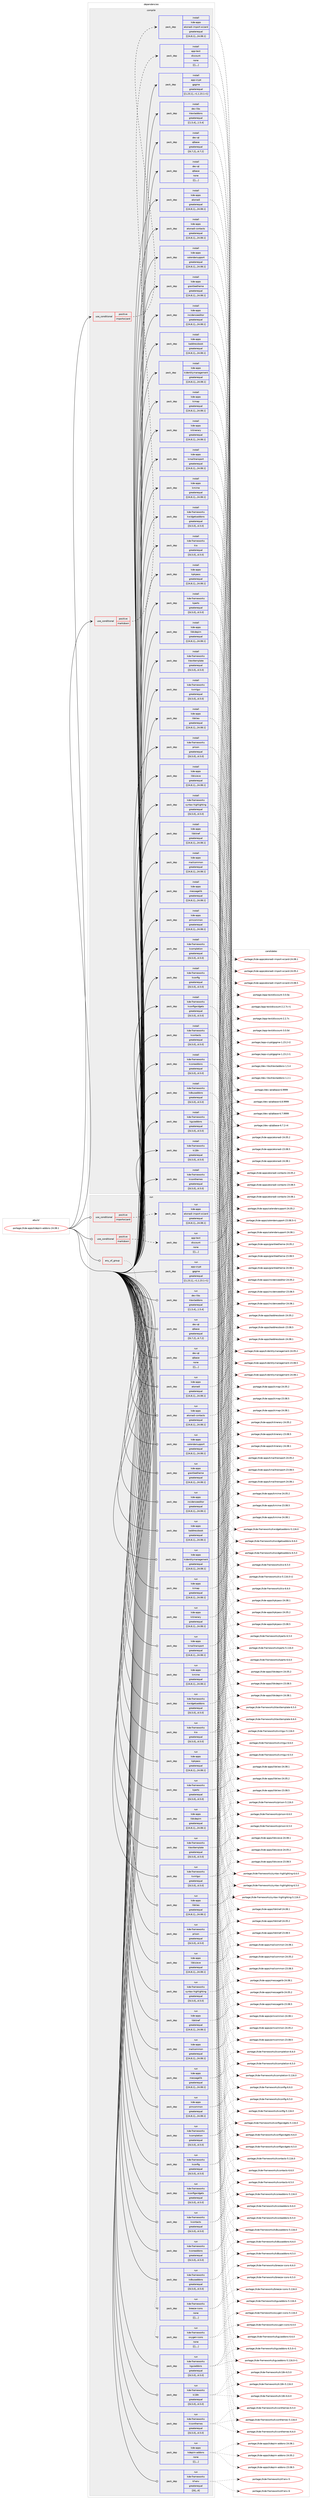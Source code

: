 digraph prolog {

# *************
# Graph options
# *************

newrank=true;
concentrate=true;
compound=true;
graph [rankdir=LR,fontname=Helvetica,fontsize=10,ranksep=1.5];#, ranksep=2.5, nodesep=0.2];
edge  [arrowhead=vee];
node  [fontname=Helvetica,fontsize=10];

# **********
# The ebuild
# **********

subgraph cluster_leftcol {
color=gray;
label=<<i>ebuild</i>>;
id [label="portage://kde-apps/kdepim-addons-24.08.1", color=red, width=4, href="../kde-apps/kdepim-addons-24.08.1.svg"];
}

# ****************
# The dependencies
# ****************

subgraph cluster_midcol {
color=gray;
label=<<i>dependencies</i>>;
subgraph cluster_compile {
fillcolor="#eeeeee";
style=filled;
label=<<i>compile</i>>;
subgraph cond69086 {
dependency257726 [label=<<TABLE BORDER="0" CELLBORDER="1" CELLSPACING="0" CELLPADDING="4"><TR><TD ROWSPAN="3" CELLPADDING="10">use_conditional</TD></TR><TR><TD>positive</TD></TR><TR><TD>importwizard</TD></TR></TABLE>>, shape=none, color=red];
subgraph pack186872 {
dependency257727 [label=<<TABLE BORDER="0" CELLBORDER="1" CELLSPACING="0" CELLPADDING="4" WIDTH="220"><TR><TD ROWSPAN="6" CELLPADDING="30">pack_dep</TD></TR><TR><TD WIDTH="110">install</TD></TR><TR><TD>kde-apps</TD></TR><TR><TD>akonadi-import-wizard</TD></TR><TR><TD>greaterequal</TD></TR><TR><TD>[[24,8,1],,,24.08.1]</TD></TR></TABLE>>, shape=none, color=blue];
}
dependency257726:e -> dependency257727:w [weight=20,style="dashed",arrowhead="vee"];
}
id:e -> dependency257726:w [weight=20,style="solid",arrowhead="vee"];
subgraph cond69087 {
dependency257728 [label=<<TABLE BORDER="0" CELLBORDER="1" CELLSPACING="0" CELLPADDING="4"><TR><TD ROWSPAN="3" CELLPADDING="10">use_conditional</TD></TR><TR><TD>positive</TD></TR><TR><TD>markdown</TD></TR></TABLE>>, shape=none, color=red];
subgraph pack186873 {
dependency257729 [label=<<TABLE BORDER="0" CELLBORDER="1" CELLSPACING="0" CELLPADDING="4" WIDTH="220"><TR><TD ROWSPAN="6" CELLPADDING="30">pack_dep</TD></TR><TR><TD WIDTH="110">install</TD></TR><TR><TD>app-text</TD></TR><TR><TD>discount</TD></TR><TR><TD>none</TD></TR><TR><TD>[[],,,,]</TD></TR></TABLE>>, shape=none, color=blue];
}
dependency257728:e -> dependency257729:w [weight=20,style="dashed",arrowhead="vee"];
}
id:e -> dependency257728:w [weight=20,style="solid",arrowhead="vee"];
subgraph pack186874 {
dependency257730 [label=<<TABLE BORDER="0" CELLBORDER="1" CELLSPACING="0" CELLPADDING="4" WIDTH="220"><TR><TD ROWSPAN="6" CELLPADDING="30">pack_dep</TD></TR><TR><TD WIDTH="110">install</TD></TR><TR><TD>app-crypt</TD></TR><TR><TD>gpgme</TD></TR><TR><TD>greaterequal</TD></TR><TR><TD>[[1,23,1],,-r1,1.23.1-r1]</TD></TR></TABLE>>, shape=none, color=blue];
}
id:e -> dependency257730:w [weight=20,style="solid",arrowhead="vee"];
subgraph pack186875 {
dependency257731 [label=<<TABLE BORDER="0" CELLBORDER="1" CELLSPACING="0" CELLPADDING="4" WIDTH="220"><TR><TD ROWSPAN="6" CELLPADDING="30">pack_dep</TD></TR><TR><TD WIDTH="110">install</TD></TR><TR><TD>dev-libs</TD></TR><TR><TD>ktextaddons</TD></TR><TR><TD>greaterequal</TD></TR><TR><TD>[[1,5,4],,,1.5.4]</TD></TR></TABLE>>, shape=none, color=blue];
}
id:e -> dependency257731:w [weight=20,style="solid",arrowhead="vee"];
subgraph pack186876 {
dependency257732 [label=<<TABLE BORDER="0" CELLBORDER="1" CELLSPACING="0" CELLPADDING="4" WIDTH="220"><TR><TD ROWSPAN="6" CELLPADDING="30">pack_dep</TD></TR><TR><TD WIDTH="110">install</TD></TR><TR><TD>dev-qt</TD></TR><TR><TD>qtbase</TD></TR><TR><TD>greaterequal</TD></TR><TR><TD>[[6,7,2],,,6.7.2]</TD></TR></TABLE>>, shape=none, color=blue];
}
id:e -> dependency257732:w [weight=20,style="solid",arrowhead="vee"];
subgraph pack186877 {
dependency257733 [label=<<TABLE BORDER="0" CELLBORDER="1" CELLSPACING="0" CELLPADDING="4" WIDTH="220"><TR><TD ROWSPAN="6" CELLPADDING="30">pack_dep</TD></TR><TR><TD WIDTH="110">install</TD></TR><TR><TD>dev-qt</TD></TR><TR><TD>qtbase</TD></TR><TR><TD>none</TD></TR><TR><TD>[[],,,,]</TD></TR></TABLE>>, shape=none, color=blue];
}
id:e -> dependency257733:w [weight=20,style="solid",arrowhead="vee"];
subgraph pack186878 {
dependency257734 [label=<<TABLE BORDER="0" CELLBORDER="1" CELLSPACING="0" CELLPADDING="4" WIDTH="220"><TR><TD ROWSPAN="6" CELLPADDING="30">pack_dep</TD></TR><TR><TD WIDTH="110">install</TD></TR><TR><TD>kde-apps</TD></TR><TR><TD>akonadi</TD></TR><TR><TD>greaterequal</TD></TR><TR><TD>[[24,8,1],,,24.08.1]</TD></TR></TABLE>>, shape=none, color=blue];
}
id:e -> dependency257734:w [weight=20,style="solid",arrowhead="vee"];
subgraph pack186879 {
dependency257735 [label=<<TABLE BORDER="0" CELLBORDER="1" CELLSPACING="0" CELLPADDING="4" WIDTH="220"><TR><TD ROWSPAN="6" CELLPADDING="30">pack_dep</TD></TR><TR><TD WIDTH="110">install</TD></TR><TR><TD>kde-apps</TD></TR><TR><TD>akonadi-contacts</TD></TR><TR><TD>greaterequal</TD></TR><TR><TD>[[24,8,1],,,24.08.1]</TD></TR></TABLE>>, shape=none, color=blue];
}
id:e -> dependency257735:w [weight=20,style="solid",arrowhead="vee"];
subgraph pack186880 {
dependency257736 [label=<<TABLE BORDER="0" CELLBORDER="1" CELLSPACING="0" CELLPADDING="4" WIDTH="220"><TR><TD ROWSPAN="6" CELLPADDING="30">pack_dep</TD></TR><TR><TD WIDTH="110">install</TD></TR><TR><TD>kde-apps</TD></TR><TR><TD>calendarsupport</TD></TR><TR><TD>greaterequal</TD></TR><TR><TD>[[24,8,1],,,24.08.1]</TD></TR></TABLE>>, shape=none, color=blue];
}
id:e -> dependency257736:w [weight=20,style="solid",arrowhead="vee"];
subgraph pack186881 {
dependency257737 [label=<<TABLE BORDER="0" CELLBORDER="1" CELLSPACING="0" CELLPADDING="4" WIDTH="220"><TR><TD ROWSPAN="6" CELLPADDING="30">pack_dep</TD></TR><TR><TD WIDTH="110">install</TD></TR><TR><TD>kde-apps</TD></TR><TR><TD>grantleetheme</TD></TR><TR><TD>greaterequal</TD></TR><TR><TD>[[24,8,1],,,24.08.1]</TD></TR></TABLE>>, shape=none, color=blue];
}
id:e -> dependency257737:w [weight=20,style="solid",arrowhead="vee"];
subgraph pack186882 {
dependency257738 [label=<<TABLE BORDER="0" CELLBORDER="1" CELLSPACING="0" CELLPADDING="4" WIDTH="220"><TR><TD ROWSPAN="6" CELLPADDING="30">pack_dep</TD></TR><TR><TD WIDTH="110">install</TD></TR><TR><TD>kde-apps</TD></TR><TR><TD>incidenceeditor</TD></TR><TR><TD>greaterequal</TD></TR><TR><TD>[[24,8,1],,,24.08.1]</TD></TR></TABLE>>, shape=none, color=blue];
}
id:e -> dependency257738:w [weight=20,style="solid",arrowhead="vee"];
subgraph pack186883 {
dependency257739 [label=<<TABLE BORDER="0" CELLBORDER="1" CELLSPACING="0" CELLPADDING="4" WIDTH="220"><TR><TD ROWSPAN="6" CELLPADDING="30">pack_dep</TD></TR><TR><TD WIDTH="110">install</TD></TR><TR><TD>kde-apps</TD></TR><TR><TD>kaddressbook</TD></TR><TR><TD>greaterequal</TD></TR><TR><TD>[[24,8,1],,,24.08.1]</TD></TR></TABLE>>, shape=none, color=blue];
}
id:e -> dependency257739:w [weight=20,style="solid",arrowhead="vee"];
subgraph pack186884 {
dependency257740 [label=<<TABLE BORDER="0" CELLBORDER="1" CELLSPACING="0" CELLPADDING="4" WIDTH="220"><TR><TD ROWSPAN="6" CELLPADDING="30">pack_dep</TD></TR><TR><TD WIDTH="110">install</TD></TR><TR><TD>kde-apps</TD></TR><TR><TD>kidentitymanagement</TD></TR><TR><TD>greaterequal</TD></TR><TR><TD>[[24,8,1],,,24.08.1]</TD></TR></TABLE>>, shape=none, color=blue];
}
id:e -> dependency257740:w [weight=20,style="solid",arrowhead="vee"];
subgraph pack186885 {
dependency257741 [label=<<TABLE BORDER="0" CELLBORDER="1" CELLSPACING="0" CELLPADDING="4" WIDTH="220"><TR><TD ROWSPAN="6" CELLPADDING="30">pack_dep</TD></TR><TR><TD WIDTH="110">install</TD></TR><TR><TD>kde-apps</TD></TR><TR><TD>kimap</TD></TR><TR><TD>greaterequal</TD></TR><TR><TD>[[24,8,1],,,24.08.1]</TD></TR></TABLE>>, shape=none, color=blue];
}
id:e -> dependency257741:w [weight=20,style="solid",arrowhead="vee"];
subgraph pack186886 {
dependency257742 [label=<<TABLE BORDER="0" CELLBORDER="1" CELLSPACING="0" CELLPADDING="4" WIDTH="220"><TR><TD ROWSPAN="6" CELLPADDING="30">pack_dep</TD></TR><TR><TD WIDTH="110">install</TD></TR><TR><TD>kde-apps</TD></TR><TR><TD>kitinerary</TD></TR><TR><TD>greaterequal</TD></TR><TR><TD>[[24,8,1],,,24.08.1]</TD></TR></TABLE>>, shape=none, color=blue];
}
id:e -> dependency257742:w [weight=20,style="solid",arrowhead="vee"];
subgraph pack186887 {
dependency257743 [label=<<TABLE BORDER="0" CELLBORDER="1" CELLSPACING="0" CELLPADDING="4" WIDTH="220"><TR><TD ROWSPAN="6" CELLPADDING="30">pack_dep</TD></TR><TR><TD WIDTH="110">install</TD></TR><TR><TD>kde-apps</TD></TR><TR><TD>kmailtransport</TD></TR><TR><TD>greaterequal</TD></TR><TR><TD>[[24,8,1],,,24.08.1]</TD></TR></TABLE>>, shape=none, color=blue];
}
id:e -> dependency257743:w [weight=20,style="solid",arrowhead="vee"];
subgraph pack186888 {
dependency257744 [label=<<TABLE BORDER="0" CELLBORDER="1" CELLSPACING="0" CELLPADDING="4" WIDTH="220"><TR><TD ROWSPAN="6" CELLPADDING="30">pack_dep</TD></TR><TR><TD WIDTH="110">install</TD></TR><TR><TD>kde-apps</TD></TR><TR><TD>kmime</TD></TR><TR><TD>greaterequal</TD></TR><TR><TD>[[24,8,1],,,24.08.1]</TD></TR></TABLE>>, shape=none, color=blue];
}
id:e -> dependency257744:w [weight=20,style="solid",arrowhead="vee"];
subgraph pack186889 {
dependency257745 [label=<<TABLE BORDER="0" CELLBORDER="1" CELLSPACING="0" CELLPADDING="4" WIDTH="220"><TR><TD ROWSPAN="6" CELLPADDING="30">pack_dep</TD></TR><TR><TD WIDTH="110">install</TD></TR><TR><TD>kde-apps</TD></TR><TR><TD>kpkpass</TD></TR><TR><TD>greaterequal</TD></TR><TR><TD>[[24,8,1],,,24.08.1]</TD></TR></TABLE>>, shape=none, color=blue];
}
id:e -> dependency257745:w [weight=20,style="solid",arrowhead="vee"];
subgraph pack186890 {
dependency257746 [label=<<TABLE BORDER="0" CELLBORDER="1" CELLSPACING="0" CELLPADDING="4" WIDTH="220"><TR><TD ROWSPAN="6" CELLPADDING="30">pack_dep</TD></TR><TR><TD WIDTH="110">install</TD></TR><TR><TD>kde-apps</TD></TR><TR><TD>libkdepim</TD></TR><TR><TD>greaterequal</TD></TR><TR><TD>[[24,8,1],,,24.08.1]</TD></TR></TABLE>>, shape=none, color=blue];
}
id:e -> dependency257746:w [weight=20,style="solid",arrowhead="vee"];
subgraph pack186891 {
dependency257747 [label=<<TABLE BORDER="0" CELLBORDER="1" CELLSPACING="0" CELLPADDING="4" WIDTH="220"><TR><TD ROWSPAN="6" CELLPADDING="30">pack_dep</TD></TR><TR><TD WIDTH="110">install</TD></TR><TR><TD>kde-apps</TD></TR><TR><TD>libkleo</TD></TR><TR><TD>greaterequal</TD></TR><TR><TD>[[24,8,1],,,24.08.1]</TD></TR></TABLE>>, shape=none, color=blue];
}
id:e -> dependency257747:w [weight=20,style="solid",arrowhead="vee"];
subgraph pack186892 {
dependency257748 [label=<<TABLE BORDER="0" CELLBORDER="1" CELLSPACING="0" CELLPADDING="4" WIDTH="220"><TR><TD ROWSPAN="6" CELLPADDING="30">pack_dep</TD></TR><TR><TD WIDTH="110">install</TD></TR><TR><TD>kde-apps</TD></TR><TR><TD>libksieve</TD></TR><TR><TD>greaterequal</TD></TR><TR><TD>[[24,8,1],,,24.08.1]</TD></TR></TABLE>>, shape=none, color=blue];
}
id:e -> dependency257748:w [weight=20,style="solid",arrowhead="vee"];
subgraph pack186893 {
dependency257749 [label=<<TABLE BORDER="0" CELLBORDER="1" CELLSPACING="0" CELLPADDING="4" WIDTH="220"><TR><TD ROWSPAN="6" CELLPADDING="30">pack_dep</TD></TR><TR><TD WIDTH="110">install</TD></TR><TR><TD>kde-apps</TD></TR><TR><TD>libktnef</TD></TR><TR><TD>greaterequal</TD></TR><TR><TD>[[24,8,1],,,24.08.1]</TD></TR></TABLE>>, shape=none, color=blue];
}
id:e -> dependency257749:w [weight=20,style="solid",arrowhead="vee"];
subgraph pack186894 {
dependency257750 [label=<<TABLE BORDER="0" CELLBORDER="1" CELLSPACING="0" CELLPADDING="4" WIDTH="220"><TR><TD ROWSPAN="6" CELLPADDING="30">pack_dep</TD></TR><TR><TD WIDTH="110">install</TD></TR><TR><TD>kde-apps</TD></TR><TR><TD>mailcommon</TD></TR><TR><TD>greaterequal</TD></TR><TR><TD>[[24,8,1],,,24.08.1]</TD></TR></TABLE>>, shape=none, color=blue];
}
id:e -> dependency257750:w [weight=20,style="solid",arrowhead="vee"];
subgraph pack186895 {
dependency257751 [label=<<TABLE BORDER="0" CELLBORDER="1" CELLSPACING="0" CELLPADDING="4" WIDTH="220"><TR><TD ROWSPAN="6" CELLPADDING="30">pack_dep</TD></TR><TR><TD WIDTH="110">install</TD></TR><TR><TD>kde-apps</TD></TR><TR><TD>messagelib</TD></TR><TR><TD>greaterequal</TD></TR><TR><TD>[[24,8,1],,,24.08.1]</TD></TR></TABLE>>, shape=none, color=blue];
}
id:e -> dependency257751:w [weight=20,style="solid",arrowhead="vee"];
subgraph pack186896 {
dependency257752 [label=<<TABLE BORDER="0" CELLBORDER="1" CELLSPACING="0" CELLPADDING="4" WIDTH="220"><TR><TD ROWSPAN="6" CELLPADDING="30">pack_dep</TD></TR><TR><TD WIDTH="110">install</TD></TR><TR><TD>kde-apps</TD></TR><TR><TD>pimcommon</TD></TR><TR><TD>greaterequal</TD></TR><TR><TD>[[24,8,1],,,24.08.1]</TD></TR></TABLE>>, shape=none, color=blue];
}
id:e -> dependency257752:w [weight=20,style="solid",arrowhead="vee"];
subgraph pack186897 {
dependency257753 [label=<<TABLE BORDER="0" CELLBORDER="1" CELLSPACING="0" CELLPADDING="4" WIDTH="220"><TR><TD ROWSPAN="6" CELLPADDING="30">pack_dep</TD></TR><TR><TD WIDTH="110">install</TD></TR><TR><TD>kde-frameworks</TD></TR><TR><TD>kcompletion</TD></TR><TR><TD>greaterequal</TD></TR><TR><TD>[[6,5,0],,,6.5.0]</TD></TR></TABLE>>, shape=none, color=blue];
}
id:e -> dependency257753:w [weight=20,style="solid",arrowhead="vee"];
subgraph pack186898 {
dependency257754 [label=<<TABLE BORDER="0" CELLBORDER="1" CELLSPACING="0" CELLPADDING="4" WIDTH="220"><TR><TD ROWSPAN="6" CELLPADDING="30">pack_dep</TD></TR><TR><TD WIDTH="110">install</TD></TR><TR><TD>kde-frameworks</TD></TR><TR><TD>kconfig</TD></TR><TR><TD>greaterequal</TD></TR><TR><TD>[[6,5,0],,,6.5.0]</TD></TR></TABLE>>, shape=none, color=blue];
}
id:e -> dependency257754:w [weight=20,style="solid",arrowhead="vee"];
subgraph pack186899 {
dependency257755 [label=<<TABLE BORDER="0" CELLBORDER="1" CELLSPACING="0" CELLPADDING="4" WIDTH="220"><TR><TD ROWSPAN="6" CELLPADDING="30">pack_dep</TD></TR><TR><TD WIDTH="110">install</TD></TR><TR><TD>kde-frameworks</TD></TR><TR><TD>kconfigwidgets</TD></TR><TR><TD>greaterequal</TD></TR><TR><TD>[[6,5,0],,,6.5.0]</TD></TR></TABLE>>, shape=none, color=blue];
}
id:e -> dependency257755:w [weight=20,style="solid",arrowhead="vee"];
subgraph pack186900 {
dependency257756 [label=<<TABLE BORDER="0" CELLBORDER="1" CELLSPACING="0" CELLPADDING="4" WIDTH="220"><TR><TD ROWSPAN="6" CELLPADDING="30">pack_dep</TD></TR><TR><TD WIDTH="110">install</TD></TR><TR><TD>kde-frameworks</TD></TR><TR><TD>kcontacts</TD></TR><TR><TD>greaterequal</TD></TR><TR><TD>[[6,5,0],,,6.5.0]</TD></TR></TABLE>>, shape=none, color=blue];
}
id:e -> dependency257756:w [weight=20,style="solid",arrowhead="vee"];
subgraph pack186901 {
dependency257757 [label=<<TABLE BORDER="0" CELLBORDER="1" CELLSPACING="0" CELLPADDING="4" WIDTH="220"><TR><TD ROWSPAN="6" CELLPADDING="30">pack_dep</TD></TR><TR><TD WIDTH="110">install</TD></TR><TR><TD>kde-frameworks</TD></TR><TR><TD>kcoreaddons</TD></TR><TR><TD>greaterequal</TD></TR><TR><TD>[[6,5,0],,,6.5.0]</TD></TR></TABLE>>, shape=none, color=blue];
}
id:e -> dependency257757:w [weight=20,style="solid",arrowhead="vee"];
subgraph pack186902 {
dependency257758 [label=<<TABLE BORDER="0" CELLBORDER="1" CELLSPACING="0" CELLPADDING="4" WIDTH="220"><TR><TD ROWSPAN="6" CELLPADDING="30">pack_dep</TD></TR><TR><TD WIDTH="110">install</TD></TR><TR><TD>kde-frameworks</TD></TR><TR><TD>kdbusaddons</TD></TR><TR><TD>greaterequal</TD></TR><TR><TD>[[6,5,0],,,6.5.0]</TD></TR></TABLE>>, shape=none, color=blue];
}
id:e -> dependency257758:w [weight=20,style="solid",arrowhead="vee"];
subgraph pack186903 {
dependency257759 [label=<<TABLE BORDER="0" CELLBORDER="1" CELLSPACING="0" CELLPADDING="4" WIDTH="220"><TR><TD ROWSPAN="6" CELLPADDING="30">pack_dep</TD></TR><TR><TD WIDTH="110">install</TD></TR><TR><TD>kde-frameworks</TD></TR><TR><TD>kguiaddons</TD></TR><TR><TD>greaterequal</TD></TR><TR><TD>[[6,5,0],,,6.5.0]</TD></TR></TABLE>>, shape=none, color=blue];
}
id:e -> dependency257759:w [weight=20,style="solid",arrowhead="vee"];
subgraph pack186904 {
dependency257760 [label=<<TABLE BORDER="0" CELLBORDER="1" CELLSPACING="0" CELLPADDING="4" WIDTH="220"><TR><TD ROWSPAN="6" CELLPADDING="30">pack_dep</TD></TR><TR><TD WIDTH="110">install</TD></TR><TR><TD>kde-frameworks</TD></TR><TR><TD>ki18n</TD></TR><TR><TD>greaterequal</TD></TR><TR><TD>[[6,5,0],,,6.5.0]</TD></TR></TABLE>>, shape=none, color=blue];
}
id:e -> dependency257760:w [weight=20,style="solid",arrowhead="vee"];
subgraph pack186905 {
dependency257761 [label=<<TABLE BORDER="0" CELLBORDER="1" CELLSPACING="0" CELLPADDING="4" WIDTH="220"><TR><TD ROWSPAN="6" CELLPADDING="30">pack_dep</TD></TR><TR><TD WIDTH="110">install</TD></TR><TR><TD>kde-frameworks</TD></TR><TR><TD>kiconthemes</TD></TR><TR><TD>greaterequal</TD></TR><TR><TD>[[6,5,0],,,6.5.0]</TD></TR></TABLE>>, shape=none, color=blue];
}
id:e -> dependency257761:w [weight=20,style="solid",arrowhead="vee"];
subgraph pack186906 {
dependency257762 [label=<<TABLE BORDER="0" CELLBORDER="1" CELLSPACING="0" CELLPADDING="4" WIDTH="220"><TR><TD ROWSPAN="6" CELLPADDING="30">pack_dep</TD></TR><TR><TD WIDTH="110">install</TD></TR><TR><TD>kde-frameworks</TD></TR><TR><TD>kio</TD></TR><TR><TD>greaterequal</TD></TR><TR><TD>[[6,5,0],,,6.5.0]</TD></TR></TABLE>>, shape=none, color=blue];
}
id:e -> dependency257762:w [weight=20,style="solid",arrowhead="vee"];
subgraph pack186907 {
dependency257763 [label=<<TABLE BORDER="0" CELLBORDER="1" CELLSPACING="0" CELLPADDING="4" WIDTH="220"><TR><TD ROWSPAN="6" CELLPADDING="30">pack_dep</TD></TR><TR><TD WIDTH="110">install</TD></TR><TR><TD>kde-frameworks</TD></TR><TR><TD>kparts</TD></TR><TR><TD>greaterequal</TD></TR><TR><TD>[[6,5,0],,,6.5.0]</TD></TR></TABLE>>, shape=none, color=blue];
}
id:e -> dependency257763:w [weight=20,style="solid",arrowhead="vee"];
subgraph pack186908 {
dependency257764 [label=<<TABLE BORDER="0" CELLBORDER="1" CELLSPACING="0" CELLPADDING="4" WIDTH="220"><TR><TD ROWSPAN="6" CELLPADDING="30">pack_dep</TD></TR><TR><TD WIDTH="110">install</TD></TR><TR><TD>kde-frameworks</TD></TR><TR><TD>ktexttemplate</TD></TR><TR><TD>greaterequal</TD></TR><TR><TD>[[6,5,0],,,6.5.0]</TD></TR></TABLE>>, shape=none, color=blue];
}
id:e -> dependency257764:w [weight=20,style="solid",arrowhead="vee"];
subgraph pack186909 {
dependency257765 [label=<<TABLE BORDER="0" CELLBORDER="1" CELLSPACING="0" CELLPADDING="4" WIDTH="220"><TR><TD ROWSPAN="6" CELLPADDING="30">pack_dep</TD></TR><TR><TD WIDTH="110">install</TD></TR><TR><TD>kde-frameworks</TD></TR><TR><TD>kwidgetsaddons</TD></TR><TR><TD>greaterequal</TD></TR><TR><TD>[[6,5,0],,,6.5.0]</TD></TR></TABLE>>, shape=none, color=blue];
}
id:e -> dependency257765:w [weight=20,style="solid",arrowhead="vee"];
subgraph pack186910 {
dependency257766 [label=<<TABLE BORDER="0" CELLBORDER="1" CELLSPACING="0" CELLPADDING="4" WIDTH="220"><TR><TD ROWSPAN="6" CELLPADDING="30">pack_dep</TD></TR><TR><TD WIDTH="110">install</TD></TR><TR><TD>kde-frameworks</TD></TR><TR><TD>kxmlgui</TD></TR><TR><TD>greaterequal</TD></TR><TR><TD>[[6,5,0],,,6.5.0]</TD></TR></TABLE>>, shape=none, color=blue];
}
id:e -> dependency257766:w [weight=20,style="solid",arrowhead="vee"];
subgraph pack186911 {
dependency257767 [label=<<TABLE BORDER="0" CELLBORDER="1" CELLSPACING="0" CELLPADDING="4" WIDTH="220"><TR><TD ROWSPAN="6" CELLPADDING="30">pack_dep</TD></TR><TR><TD WIDTH="110">install</TD></TR><TR><TD>kde-frameworks</TD></TR><TR><TD>prison</TD></TR><TR><TD>greaterequal</TD></TR><TR><TD>[[6,5,0],,,6.5.0]</TD></TR></TABLE>>, shape=none, color=blue];
}
id:e -> dependency257767:w [weight=20,style="solid",arrowhead="vee"];
subgraph pack186912 {
dependency257768 [label=<<TABLE BORDER="0" CELLBORDER="1" CELLSPACING="0" CELLPADDING="4" WIDTH="220"><TR><TD ROWSPAN="6" CELLPADDING="30">pack_dep</TD></TR><TR><TD WIDTH="110">install</TD></TR><TR><TD>kde-frameworks</TD></TR><TR><TD>syntax-highlighting</TD></TR><TR><TD>greaterequal</TD></TR><TR><TD>[[6,5,0],,,6.5.0]</TD></TR></TABLE>>, shape=none, color=blue];
}
id:e -> dependency257768:w [weight=20,style="solid",arrowhead="vee"];
}
subgraph cluster_compileandrun {
fillcolor="#eeeeee";
style=filled;
label=<<i>compile and run</i>>;
}
subgraph cluster_run {
fillcolor="#eeeeee";
style=filled;
label=<<i>run</i>>;
subgraph any1608 {
dependency257769 [label=<<TABLE BORDER="0" CELLBORDER="1" CELLSPACING="0" CELLPADDING="4"><TR><TD CELLPADDING="10">any_of_group</TD></TR></TABLE>>, shape=none, color=red];subgraph pack186913 {
dependency257770 [label=<<TABLE BORDER="0" CELLBORDER="1" CELLSPACING="0" CELLPADDING="4" WIDTH="220"><TR><TD ROWSPAN="6" CELLPADDING="30">pack_dep</TD></TR><TR><TD WIDTH="110">run</TD></TR><TR><TD>kde-frameworks</TD></TR><TR><TD>breeze-icons</TD></TR><TR><TD>none</TD></TR><TR><TD>[[],,,,]</TD></TR></TABLE>>, shape=none, color=blue];
}
dependency257769:e -> dependency257770:w [weight=20,style="dotted",arrowhead="oinv"];
subgraph pack186914 {
dependency257771 [label=<<TABLE BORDER="0" CELLBORDER="1" CELLSPACING="0" CELLPADDING="4" WIDTH="220"><TR><TD ROWSPAN="6" CELLPADDING="30">pack_dep</TD></TR><TR><TD WIDTH="110">run</TD></TR><TR><TD>kde-frameworks</TD></TR><TR><TD>oxygen-icons</TD></TR><TR><TD>none</TD></TR><TR><TD>[[],,,,]</TD></TR></TABLE>>, shape=none, color=blue];
}
dependency257769:e -> dependency257771:w [weight=20,style="dotted",arrowhead="oinv"];
}
id:e -> dependency257769:w [weight=20,style="solid",arrowhead="odot"];
subgraph cond69088 {
dependency257772 [label=<<TABLE BORDER="0" CELLBORDER="1" CELLSPACING="0" CELLPADDING="4"><TR><TD ROWSPAN="3" CELLPADDING="10">use_conditional</TD></TR><TR><TD>positive</TD></TR><TR><TD>importwizard</TD></TR></TABLE>>, shape=none, color=red];
subgraph pack186915 {
dependency257773 [label=<<TABLE BORDER="0" CELLBORDER="1" CELLSPACING="0" CELLPADDING="4" WIDTH="220"><TR><TD ROWSPAN="6" CELLPADDING="30">pack_dep</TD></TR><TR><TD WIDTH="110">run</TD></TR><TR><TD>kde-apps</TD></TR><TR><TD>akonadi-import-wizard</TD></TR><TR><TD>greaterequal</TD></TR><TR><TD>[[24,8,1],,,24.08.1]</TD></TR></TABLE>>, shape=none, color=blue];
}
dependency257772:e -> dependency257773:w [weight=20,style="dashed",arrowhead="vee"];
}
id:e -> dependency257772:w [weight=20,style="solid",arrowhead="odot"];
subgraph cond69089 {
dependency257774 [label=<<TABLE BORDER="0" CELLBORDER="1" CELLSPACING="0" CELLPADDING="4"><TR><TD ROWSPAN="3" CELLPADDING="10">use_conditional</TD></TR><TR><TD>positive</TD></TR><TR><TD>markdown</TD></TR></TABLE>>, shape=none, color=red];
subgraph pack186916 {
dependency257775 [label=<<TABLE BORDER="0" CELLBORDER="1" CELLSPACING="0" CELLPADDING="4" WIDTH="220"><TR><TD ROWSPAN="6" CELLPADDING="30">pack_dep</TD></TR><TR><TD WIDTH="110">run</TD></TR><TR><TD>app-text</TD></TR><TR><TD>discount</TD></TR><TR><TD>none</TD></TR><TR><TD>[[],,,,]</TD></TR></TABLE>>, shape=none, color=blue];
}
dependency257774:e -> dependency257775:w [weight=20,style="dashed",arrowhead="vee"];
}
id:e -> dependency257774:w [weight=20,style="solid",arrowhead="odot"];
subgraph pack186917 {
dependency257776 [label=<<TABLE BORDER="0" CELLBORDER="1" CELLSPACING="0" CELLPADDING="4" WIDTH="220"><TR><TD ROWSPAN="6" CELLPADDING="30">pack_dep</TD></TR><TR><TD WIDTH="110">run</TD></TR><TR><TD>app-crypt</TD></TR><TR><TD>gpgme</TD></TR><TR><TD>greaterequal</TD></TR><TR><TD>[[1,23,1],,-r1,1.23.1-r1]</TD></TR></TABLE>>, shape=none, color=blue];
}
id:e -> dependency257776:w [weight=20,style="solid",arrowhead="odot"];
subgraph pack186918 {
dependency257777 [label=<<TABLE BORDER="0" CELLBORDER="1" CELLSPACING="0" CELLPADDING="4" WIDTH="220"><TR><TD ROWSPAN="6" CELLPADDING="30">pack_dep</TD></TR><TR><TD WIDTH="110">run</TD></TR><TR><TD>dev-libs</TD></TR><TR><TD>ktextaddons</TD></TR><TR><TD>greaterequal</TD></TR><TR><TD>[[1,5,4],,,1.5.4]</TD></TR></TABLE>>, shape=none, color=blue];
}
id:e -> dependency257777:w [weight=20,style="solid",arrowhead="odot"];
subgraph pack186919 {
dependency257778 [label=<<TABLE BORDER="0" CELLBORDER="1" CELLSPACING="0" CELLPADDING="4" WIDTH="220"><TR><TD ROWSPAN="6" CELLPADDING="30">pack_dep</TD></TR><TR><TD WIDTH="110">run</TD></TR><TR><TD>dev-qt</TD></TR><TR><TD>qtbase</TD></TR><TR><TD>greaterequal</TD></TR><TR><TD>[[6,7,2],,,6.7.2]</TD></TR></TABLE>>, shape=none, color=blue];
}
id:e -> dependency257778:w [weight=20,style="solid",arrowhead="odot"];
subgraph pack186920 {
dependency257779 [label=<<TABLE BORDER="0" CELLBORDER="1" CELLSPACING="0" CELLPADDING="4" WIDTH="220"><TR><TD ROWSPAN="6" CELLPADDING="30">pack_dep</TD></TR><TR><TD WIDTH="110">run</TD></TR><TR><TD>dev-qt</TD></TR><TR><TD>qtbase</TD></TR><TR><TD>none</TD></TR><TR><TD>[[],,,,]</TD></TR></TABLE>>, shape=none, color=blue];
}
id:e -> dependency257779:w [weight=20,style="solid",arrowhead="odot"];
subgraph pack186921 {
dependency257780 [label=<<TABLE BORDER="0" CELLBORDER="1" CELLSPACING="0" CELLPADDING="4" WIDTH="220"><TR><TD ROWSPAN="6" CELLPADDING="30">pack_dep</TD></TR><TR><TD WIDTH="110">run</TD></TR><TR><TD>kde-apps</TD></TR><TR><TD>akonadi</TD></TR><TR><TD>greaterequal</TD></TR><TR><TD>[[24,8,1],,,24.08.1]</TD></TR></TABLE>>, shape=none, color=blue];
}
id:e -> dependency257780:w [weight=20,style="solid",arrowhead="odot"];
subgraph pack186922 {
dependency257781 [label=<<TABLE BORDER="0" CELLBORDER="1" CELLSPACING="0" CELLPADDING="4" WIDTH="220"><TR><TD ROWSPAN="6" CELLPADDING="30">pack_dep</TD></TR><TR><TD WIDTH="110">run</TD></TR><TR><TD>kde-apps</TD></TR><TR><TD>akonadi-contacts</TD></TR><TR><TD>greaterequal</TD></TR><TR><TD>[[24,8,1],,,24.08.1]</TD></TR></TABLE>>, shape=none, color=blue];
}
id:e -> dependency257781:w [weight=20,style="solid",arrowhead="odot"];
subgraph pack186923 {
dependency257782 [label=<<TABLE BORDER="0" CELLBORDER="1" CELLSPACING="0" CELLPADDING="4" WIDTH="220"><TR><TD ROWSPAN="6" CELLPADDING="30">pack_dep</TD></TR><TR><TD WIDTH="110">run</TD></TR><TR><TD>kde-apps</TD></TR><TR><TD>calendarsupport</TD></TR><TR><TD>greaterequal</TD></TR><TR><TD>[[24,8,1],,,24.08.1]</TD></TR></TABLE>>, shape=none, color=blue];
}
id:e -> dependency257782:w [weight=20,style="solid",arrowhead="odot"];
subgraph pack186924 {
dependency257783 [label=<<TABLE BORDER="0" CELLBORDER="1" CELLSPACING="0" CELLPADDING="4" WIDTH="220"><TR><TD ROWSPAN="6" CELLPADDING="30">pack_dep</TD></TR><TR><TD WIDTH="110">run</TD></TR><TR><TD>kde-apps</TD></TR><TR><TD>grantleetheme</TD></TR><TR><TD>greaterequal</TD></TR><TR><TD>[[24,8,1],,,24.08.1]</TD></TR></TABLE>>, shape=none, color=blue];
}
id:e -> dependency257783:w [weight=20,style="solid",arrowhead="odot"];
subgraph pack186925 {
dependency257784 [label=<<TABLE BORDER="0" CELLBORDER="1" CELLSPACING="0" CELLPADDING="4" WIDTH="220"><TR><TD ROWSPAN="6" CELLPADDING="30">pack_dep</TD></TR><TR><TD WIDTH="110">run</TD></TR><TR><TD>kde-apps</TD></TR><TR><TD>incidenceeditor</TD></TR><TR><TD>greaterequal</TD></TR><TR><TD>[[24,8,1],,,24.08.1]</TD></TR></TABLE>>, shape=none, color=blue];
}
id:e -> dependency257784:w [weight=20,style="solid",arrowhead="odot"];
subgraph pack186926 {
dependency257785 [label=<<TABLE BORDER="0" CELLBORDER="1" CELLSPACING="0" CELLPADDING="4" WIDTH="220"><TR><TD ROWSPAN="6" CELLPADDING="30">pack_dep</TD></TR><TR><TD WIDTH="110">run</TD></TR><TR><TD>kde-apps</TD></TR><TR><TD>kaddressbook</TD></TR><TR><TD>greaterequal</TD></TR><TR><TD>[[24,8,1],,,24.08.1]</TD></TR></TABLE>>, shape=none, color=blue];
}
id:e -> dependency257785:w [weight=20,style="solid",arrowhead="odot"];
subgraph pack186927 {
dependency257786 [label=<<TABLE BORDER="0" CELLBORDER="1" CELLSPACING="0" CELLPADDING="4" WIDTH="220"><TR><TD ROWSPAN="6" CELLPADDING="30">pack_dep</TD></TR><TR><TD WIDTH="110">run</TD></TR><TR><TD>kde-apps</TD></TR><TR><TD>kidentitymanagement</TD></TR><TR><TD>greaterequal</TD></TR><TR><TD>[[24,8,1],,,24.08.1]</TD></TR></TABLE>>, shape=none, color=blue];
}
id:e -> dependency257786:w [weight=20,style="solid",arrowhead="odot"];
subgraph pack186928 {
dependency257787 [label=<<TABLE BORDER="0" CELLBORDER="1" CELLSPACING="0" CELLPADDING="4" WIDTH="220"><TR><TD ROWSPAN="6" CELLPADDING="30">pack_dep</TD></TR><TR><TD WIDTH="110">run</TD></TR><TR><TD>kde-apps</TD></TR><TR><TD>kimap</TD></TR><TR><TD>greaterequal</TD></TR><TR><TD>[[24,8,1],,,24.08.1]</TD></TR></TABLE>>, shape=none, color=blue];
}
id:e -> dependency257787:w [weight=20,style="solid",arrowhead="odot"];
subgraph pack186929 {
dependency257788 [label=<<TABLE BORDER="0" CELLBORDER="1" CELLSPACING="0" CELLPADDING="4" WIDTH="220"><TR><TD ROWSPAN="6" CELLPADDING="30">pack_dep</TD></TR><TR><TD WIDTH="110">run</TD></TR><TR><TD>kde-apps</TD></TR><TR><TD>kitinerary</TD></TR><TR><TD>greaterequal</TD></TR><TR><TD>[[24,8,1],,,24.08.1]</TD></TR></TABLE>>, shape=none, color=blue];
}
id:e -> dependency257788:w [weight=20,style="solid",arrowhead="odot"];
subgraph pack186930 {
dependency257789 [label=<<TABLE BORDER="0" CELLBORDER="1" CELLSPACING="0" CELLPADDING="4" WIDTH="220"><TR><TD ROWSPAN="6" CELLPADDING="30">pack_dep</TD></TR><TR><TD WIDTH="110">run</TD></TR><TR><TD>kde-apps</TD></TR><TR><TD>kmailtransport</TD></TR><TR><TD>greaterequal</TD></TR><TR><TD>[[24,8,1],,,24.08.1]</TD></TR></TABLE>>, shape=none, color=blue];
}
id:e -> dependency257789:w [weight=20,style="solid",arrowhead="odot"];
subgraph pack186931 {
dependency257790 [label=<<TABLE BORDER="0" CELLBORDER="1" CELLSPACING="0" CELLPADDING="4" WIDTH="220"><TR><TD ROWSPAN="6" CELLPADDING="30">pack_dep</TD></TR><TR><TD WIDTH="110">run</TD></TR><TR><TD>kde-apps</TD></TR><TR><TD>kmime</TD></TR><TR><TD>greaterequal</TD></TR><TR><TD>[[24,8,1],,,24.08.1]</TD></TR></TABLE>>, shape=none, color=blue];
}
id:e -> dependency257790:w [weight=20,style="solid",arrowhead="odot"];
subgraph pack186932 {
dependency257791 [label=<<TABLE BORDER="0" CELLBORDER="1" CELLSPACING="0" CELLPADDING="4" WIDTH="220"><TR><TD ROWSPAN="6" CELLPADDING="30">pack_dep</TD></TR><TR><TD WIDTH="110">run</TD></TR><TR><TD>kde-apps</TD></TR><TR><TD>kpkpass</TD></TR><TR><TD>greaterequal</TD></TR><TR><TD>[[24,8,1],,,24.08.1]</TD></TR></TABLE>>, shape=none, color=blue];
}
id:e -> dependency257791:w [weight=20,style="solid",arrowhead="odot"];
subgraph pack186933 {
dependency257792 [label=<<TABLE BORDER="0" CELLBORDER="1" CELLSPACING="0" CELLPADDING="4" WIDTH="220"><TR><TD ROWSPAN="6" CELLPADDING="30">pack_dep</TD></TR><TR><TD WIDTH="110">run</TD></TR><TR><TD>kde-apps</TD></TR><TR><TD>libkdepim</TD></TR><TR><TD>greaterequal</TD></TR><TR><TD>[[24,8,1],,,24.08.1]</TD></TR></TABLE>>, shape=none, color=blue];
}
id:e -> dependency257792:w [weight=20,style="solid",arrowhead="odot"];
subgraph pack186934 {
dependency257793 [label=<<TABLE BORDER="0" CELLBORDER="1" CELLSPACING="0" CELLPADDING="4" WIDTH="220"><TR><TD ROWSPAN="6" CELLPADDING="30">pack_dep</TD></TR><TR><TD WIDTH="110">run</TD></TR><TR><TD>kde-apps</TD></TR><TR><TD>libkleo</TD></TR><TR><TD>greaterequal</TD></TR><TR><TD>[[24,8,1],,,24.08.1]</TD></TR></TABLE>>, shape=none, color=blue];
}
id:e -> dependency257793:w [weight=20,style="solid",arrowhead="odot"];
subgraph pack186935 {
dependency257794 [label=<<TABLE BORDER="0" CELLBORDER="1" CELLSPACING="0" CELLPADDING="4" WIDTH="220"><TR><TD ROWSPAN="6" CELLPADDING="30">pack_dep</TD></TR><TR><TD WIDTH="110">run</TD></TR><TR><TD>kde-apps</TD></TR><TR><TD>libksieve</TD></TR><TR><TD>greaterequal</TD></TR><TR><TD>[[24,8,1],,,24.08.1]</TD></TR></TABLE>>, shape=none, color=blue];
}
id:e -> dependency257794:w [weight=20,style="solid",arrowhead="odot"];
subgraph pack186936 {
dependency257795 [label=<<TABLE BORDER="0" CELLBORDER="1" CELLSPACING="0" CELLPADDING="4" WIDTH="220"><TR><TD ROWSPAN="6" CELLPADDING="30">pack_dep</TD></TR><TR><TD WIDTH="110">run</TD></TR><TR><TD>kde-apps</TD></TR><TR><TD>libktnef</TD></TR><TR><TD>greaterequal</TD></TR><TR><TD>[[24,8,1],,,24.08.1]</TD></TR></TABLE>>, shape=none, color=blue];
}
id:e -> dependency257795:w [weight=20,style="solid",arrowhead="odot"];
subgraph pack186937 {
dependency257796 [label=<<TABLE BORDER="0" CELLBORDER="1" CELLSPACING="0" CELLPADDING="4" WIDTH="220"><TR><TD ROWSPAN="6" CELLPADDING="30">pack_dep</TD></TR><TR><TD WIDTH="110">run</TD></TR><TR><TD>kde-apps</TD></TR><TR><TD>mailcommon</TD></TR><TR><TD>greaterequal</TD></TR><TR><TD>[[24,8,1],,,24.08.1]</TD></TR></TABLE>>, shape=none, color=blue];
}
id:e -> dependency257796:w [weight=20,style="solid",arrowhead="odot"];
subgraph pack186938 {
dependency257797 [label=<<TABLE BORDER="0" CELLBORDER="1" CELLSPACING="0" CELLPADDING="4" WIDTH="220"><TR><TD ROWSPAN="6" CELLPADDING="30">pack_dep</TD></TR><TR><TD WIDTH="110">run</TD></TR><TR><TD>kde-apps</TD></TR><TR><TD>messagelib</TD></TR><TR><TD>greaterequal</TD></TR><TR><TD>[[24,8,1],,,24.08.1]</TD></TR></TABLE>>, shape=none, color=blue];
}
id:e -> dependency257797:w [weight=20,style="solid",arrowhead="odot"];
subgraph pack186939 {
dependency257798 [label=<<TABLE BORDER="0" CELLBORDER="1" CELLSPACING="0" CELLPADDING="4" WIDTH="220"><TR><TD ROWSPAN="6" CELLPADDING="30">pack_dep</TD></TR><TR><TD WIDTH="110">run</TD></TR><TR><TD>kde-apps</TD></TR><TR><TD>pimcommon</TD></TR><TR><TD>greaterequal</TD></TR><TR><TD>[[24,8,1],,,24.08.1]</TD></TR></TABLE>>, shape=none, color=blue];
}
id:e -> dependency257798:w [weight=20,style="solid",arrowhead="odot"];
subgraph pack186940 {
dependency257799 [label=<<TABLE BORDER="0" CELLBORDER="1" CELLSPACING="0" CELLPADDING="4" WIDTH="220"><TR><TD ROWSPAN="6" CELLPADDING="30">pack_dep</TD></TR><TR><TD WIDTH="110">run</TD></TR><TR><TD>kde-frameworks</TD></TR><TR><TD>kcompletion</TD></TR><TR><TD>greaterequal</TD></TR><TR><TD>[[6,5,0],,,6.5.0]</TD></TR></TABLE>>, shape=none, color=blue];
}
id:e -> dependency257799:w [weight=20,style="solid",arrowhead="odot"];
subgraph pack186941 {
dependency257800 [label=<<TABLE BORDER="0" CELLBORDER="1" CELLSPACING="0" CELLPADDING="4" WIDTH="220"><TR><TD ROWSPAN="6" CELLPADDING="30">pack_dep</TD></TR><TR><TD WIDTH="110">run</TD></TR><TR><TD>kde-frameworks</TD></TR><TR><TD>kconfig</TD></TR><TR><TD>greaterequal</TD></TR><TR><TD>[[6,5,0],,,6.5.0]</TD></TR></TABLE>>, shape=none, color=blue];
}
id:e -> dependency257800:w [weight=20,style="solid",arrowhead="odot"];
subgraph pack186942 {
dependency257801 [label=<<TABLE BORDER="0" CELLBORDER="1" CELLSPACING="0" CELLPADDING="4" WIDTH="220"><TR><TD ROWSPAN="6" CELLPADDING="30">pack_dep</TD></TR><TR><TD WIDTH="110">run</TD></TR><TR><TD>kde-frameworks</TD></TR><TR><TD>kconfigwidgets</TD></TR><TR><TD>greaterequal</TD></TR><TR><TD>[[6,5,0],,,6.5.0]</TD></TR></TABLE>>, shape=none, color=blue];
}
id:e -> dependency257801:w [weight=20,style="solid",arrowhead="odot"];
subgraph pack186943 {
dependency257802 [label=<<TABLE BORDER="0" CELLBORDER="1" CELLSPACING="0" CELLPADDING="4" WIDTH="220"><TR><TD ROWSPAN="6" CELLPADDING="30">pack_dep</TD></TR><TR><TD WIDTH="110">run</TD></TR><TR><TD>kde-frameworks</TD></TR><TR><TD>kcontacts</TD></TR><TR><TD>greaterequal</TD></TR><TR><TD>[[6,5,0],,,6.5.0]</TD></TR></TABLE>>, shape=none, color=blue];
}
id:e -> dependency257802:w [weight=20,style="solid",arrowhead="odot"];
subgraph pack186944 {
dependency257803 [label=<<TABLE BORDER="0" CELLBORDER="1" CELLSPACING="0" CELLPADDING="4" WIDTH="220"><TR><TD ROWSPAN="6" CELLPADDING="30">pack_dep</TD></TR><TR><TD WIDTH="110">run</TD></TR><TR><TD>kde-frameworks</TD></TR><TR><TD>kcoreaddons</TD></TR><TR><TD>greaterequal</TD></TR><TR><TD>[[6,5,0],,,6.5.0]</TD></TR></TABLE>>, shape=none, color=blue];
}
id:e -> dependency257803:w [weight=20,style="solid",arrowhead="odot"];
subgraph pack186945 {
dependency257804 [label=<<TABLE BORDER="0" CELLBORDER="1" CELLSPACING="0" CELLPADDING="4" WIDTH="220"><TR><TD ROWSPAN="6" CELLPADDING="30">pack_dep</TD></TR><TR><TD WIDTH="110">run</TD></TR><TR><TD>kde-frameworks</TD></TR><TR><TD>kdbusaddons</TD></TR><TR><TD>greaterequal</TD></TR><TR><TD>[[6,5,0],,,6.5.0]</TD></TR></TABLE>>, shape=none, color=blue];
}
id:e -> dependency257804:w [weight=20,style="solid",arrowhead="odot"];
subgraph pack186946 {
dependency257805 [label=<<TABLE BORDER="0" CELLBORDER="1" CELLSPACING="0" CELLPADDING="4" WIDTH="220"><TR><TD ROWSPAN="6" CELLPADDING="30">pack_dep</TD></TR><TR><TD WIDTH="110">run</TD></TR><TR><TD>kde-frameworks</TD></TR><TR><TD>kf-env</TD></TR><TR><TD>greaterequal</TD></TR><TR><TD>[[6],,,6]</TD></TR></TABLE>>, shape=none, color=blue];
}
id:e -> dependency257805:w [weight=20,style="solid",arrowhead="odot"];
subgraph pack186947 {
dependency257806 [label=<<TABLE BORDER="0" CELLBORDER="1" CELLSPACING="0" CELLPADDING="4" WIDTH="220"><TR><TD ROWSPAN="6" CELLPADDING="30">pack_dep</TD></TR><TR><TD WIDTH="110">run</TD></TR><TR><TD>kde-frameworks</TD></TR><TR><TD>kguiaddons</TD></TR><TR><TD>greaterequal</TD></TR><TR><TD>[[6,5,0],,,6.5.0]</TD></TR></TABLE>>, shape=none, color=blue];
}
id:e -> dependency257806:w [weight=20,style="solid",arrowhead="odot"];
subgraph pack186948 {
dependency257807 [label=<<TABLE BORDER="0" CELLBORDER="1" CELLSPACING="0" CELLPADDING="4" WIDTH="220"><TR><TD ROWSPAN="6" CELLPADDING="30">pack_dep</TD></TR><TR><TD WIDTH="110">run</TD></TR><TR><TD>kde-frameworks</TD></TR><TR><TD>ki18n</TD></TR><TR><TD>greaterequal</TD></TR><TR><TD>[[6,5,0],,,6.5.0]</TD></TR></TABLE>>, shape=none, color=blue];
}
id:e -> dependency257807:w [weight=20,style="solid",arrowhead="odot"];
subgraph pack186949 {
dependency257808 [label=<<TABLE BORDER="0" CELLBORDER="1" CELLSPACING="0" CELLPADDING="4" WIDTH="220"><TR><TD ROWSPAN="6" CELLPADDING="30">pack_dep</TD></TR><TR><TD WIDTH="110">run</TD></TR><TR><TD>kde-frameworks</TD></TR><TR><TD>kiconthemes</TD></TR><TR><TD>greaterequal</TD></TR><TR><TD>[[6,5,0],,,6.5.0]</TD></TR></TABLE>>, shape=none, color=blue];
}
id:e -> dependency257808:w [weight=20,style="solid",arrowhead="odot"];
subgraph pack186950 {
dependency257809 [label=<<TABLE BORDER="0" CELLBORDER="1" CELLSPACING="0" CELLPADDING="4" WIDTH="220"><TR><TD ROWSPAN="6" CELLPADDING="30">pack_dep</TD></TR><TR><TD WIDTH="110">run</TD></TR><TR><TD>kde-frameworks</TD></TR><TR><TD>kio</TD></TR><TR><TD>greaterequal</TD></TR><TR><TD>[[6,5,0],,,6.5.0]</TD></TR></TABLE>>, shape=none, color=blue];
}
id:e -> dependency257809:w [weight=20,style="solid",arrowhead="odot"];
subgraph pack186951 {
dependency257810 [label=<<TABLE BORDER="0" CELLBORDER="1" CELLSPACING="0" CELLPADDING="4" WIDTH="220"><TR><TD ROWSPAN="6" CELLPADDING="30">pack_dep</TD></TR><TR><TD WIDTH="110">run</TD></TR><TR><TD>kde-frameworks</TD></TR><TR><TD>kparts</TD></TR><TR><TD>greaterequal</TD></TR><TR><TD>[[6,5,0],,,6.5.0]</TD></TR></TABLE>>, shape=none, color=blue];
}
id:e -> dependency257810:w [weight=20,style="solid",arrowhead="odot"];
subgraph pack186952 {
dependency257811 [label=<<TABLE BORDER="0" CELLBORDER="1" CELLSPACING="0" CELLPADDING="4" WIDTH="220"><TR><TD ROWSPAN="6" CELLPADDING="30">pack_dep</TD></TR><TR><TD WIDTH="110">run</TD></TR><TR><TD>kde-frameworks</TD></TR><TR><TD>ktexttemplate</TD></TR><TR><TD>greaterequal</TD></TR><TR><TD>[[6,5,0],,,6.5.0]</TD></TR></TABLE>>, shape=none, color=blue];
}
id:e -> dependency257811:w [weight=20,style="solid",arrowhead="odot"];
subgraph pack186953 {
dependency257812 [label=<<TABLE BORDER="0" CELLBORDER="1" CELLSPACING="0" CELLPADDING="4" WIDTH="220"><TR><TD ROWSPAN="6" CELLPADDING="30">pack_dep</TD></TR><TR><TD WIDTH="110">run</TD></TR><TR><TD>kde-frameworks</TD></TR><TR><TD>kwidgetsaddons</TD></TR><TR><TD>greaterequal</TD></TR><TR><TD>[[6,5,0],,,6.5.0]</TD></TR></TABLE>>, shape=none, color=blue];
}
id:e -> dependency257812:w [weight=20,style="solid",arrowhead="odot"];
subgraph pack186954 {
dependency257813 [label=<<TABLE BORDER="0" CELLBORDER="1" CELLSPACING="0" CELLPADDING="4" WIDTH="220"><TR><TD ROWSPAN="6" CELLPADDING="30">pack_dep</TD></TR><TR><TD WIDTH="110">run</TD></TR><TR><TD>kde-frameworks</TD></TR><TR><TD>kxmlgui</TD></TR><TR><TD>greaterequal</TD></TR><TR><TD>[[6,5,0],,,6.5.0]</TD></TR></TABLE>>, shape=none, color=blue];
}
id:e -> dependency257813:w [weight=20,style="solid",arrowhead="odot"];
subgraph pack186955 {
dependency257814 [label=<<TABLE BORDER="0" CELLBORDER="1" CELLSPACING="0" CELLPADDING="4" WIDTH="220"><TR><TD ROWSPAN="6" CELLPADDING="30">pack_dep</TD></TR><TR><TD WIDTH="110">run</TD></TR><TR><TD>kde-frameworks</TD></TR><TR><TD>prison</TD></TR><TR><TD>greaterequal</TD></TR><TR><TD>[[6,5,0],,,6.5.0]</TD></TR></TABLE>>, shape=none, color=blue];
}
id:e -> dependency257814:w [weight=20,style="solid",arrowhead="odot"];
subgraph pack186956 {
dependency257815 [label=<<TABLE BORDER="0" CELLBORDER="1" CELLSPACING="0" CELLPADDING="4" WIDTH="220"><TR><TD ROWSPAN="6" CELLPADDING="30">pack_dep</TD></TR><TR><TD WIDTH="110">run</TD></TR><TR><TD>kde-frameworks</TD></TR><TR><TD>syntax-highlighting</TD></TR><TR><TD>greaterequal</TD></TR><TR><TD>[[6,5,0],,,6.5.0]</TD></TR></TABLE>>, shape=none, color=blue];
}
id:e -> dependency257815:w [weight=20,style="solid",arrowhead="odot"];
subgraph pack186957 {
dependency257816 [label=<<TABLE BORDER="0" CELLBORDER="1" CELLSPACING="0" CELLPADDING="4" WIDTH="220"><TR><TD ROWSPAN="6" CELLPADDING="30">pack_dep</TD></TR><TR><TD WIDTH="110">run</TD></TR><TR><TD>kde-apps</TD></TR><TR><TD>kdepim-addons</TD></TR><TR><TD>none</TD></TR><TR><TD>[[],,,,]</TD></TR></TABLE>>, shape=none, color=blue];
}
id:e -> dependency257816:w [weight=20,style="solid",arrowhead="odot"];
}
}

# **************
# The candidates
# **************

subgraph cluster_choices {
rank=same;
color=gray;
label=<<i>candidates</i>>;

subgraph choice186872 {
color=black;
nodesep=1;
choice10710010145971121121154797107111110971001054510510911211111411645119105122971141004550524648564649 [label="portage://kde-apps/akonadi-import-wizard-24.08.1", color=red, width=4,href="../kde-apps/akonadi-import-wizard-24.08.1.svg"];
choice10710010145971121121154797107111110971001054510510911211111411645119105122971141004550524648534650 [label="portage://kde-apps/akonadi-import-wizard-24.05.2", color=red, width=4,href="../kde-apps/akonadi-import-wizard-24.05.2.svg"];
choice10710010145971121121154797107111110971001054510510911211111411645119105122971141004550514648564653 [label="portage://kde-apps/akonadi-import-wizard-23.08.5", color=red, width=4,href="../kde-apps/akonadi-import-wizard-23.08.5.svg"];
dependency257727:e -> choice10710010145971121121154797107111110971001054510510911211111411645119105122971141004550524648564649:w [style=dotted,weight="100"];
dependency257727:e -> choice10710010145971121121154797107111110971001054510510911211111411645119105122971141004550524648534650:w [style=dotted,weight="100"];
dependency257727:e -> choice10710010145971121121154797107111110971001054510510911211111411645119105122971141004550514648564653:w [style=dotted,weight="100"];
}
subgraph choice186873 {
color=black;
nodesep=1;
choice97112112451161011201164710010511599111117110116455146484648100 [label="portage://app-text/discount-3.0.0d", color=red, width=4,href="../app-text/discount-3.0.0d.svg"];
choice9711211245116101120116471001051159911111711011645514648464897 [label="portage://app-text/discount-3.0.0a", color=red, width=4,href="../app-text/discount-3.0.0a.svg"];
choice97112112451161011201164710010511599111117110116455046504655994511449 [label="portage://app-text/discount-2.2.7c-r1", color=red, width=4,href="../app-text/discount-2.2.7c-r1.svg"];
choice9711211245116101120116471001051159911111711011645504650465599 [label="portage://app-text/discount-2.2.7c", color=red, width=4,href="../app-text/discount-2.2.7c.svg"];
dependency257729:e -> choice97112112451161011201164710010511599111117110116455146484648100:w [style=dotted,weight="100"];
dependency257729:e -> choice9711211245116101120116471001051159911111711011645514648464897:w [style=dotted,weight="100"];
dependency257729:e -> choice97112112451161011201164710010511599111117110116455046504655994511449:w [style=dotted,weight="100"];
dependency257729:e -> choice9711211245116101120116471001051159911111711011645504650465599:w [style=dotted,weight="100"];
}
subgraph choice186874 {
color=black;
nodesep=1;
choice97112112459911412111211647103112103109101454946505146504511450 [label="portage://app-crypt/gpgme-1.23.2-r2", color=red, width=4,href="../app-crypt/gpgme-1.23.2-r2.svg"];
choice97112112459911412111211647103112103109101454946505146504511449 [label="portage://app-crypt/gpgme-1.23.2-r1", color=red, width=4,href="../app-crypt/gpgme-1.23.2-r1.svg"];
dependency257730:e -> choice97112112459911412111211647103112103109101454946505146504511450:w [style=dotted,weight="100"];
dependency257730:e -> choice97112112459911412111211647103112103109101454946505146504511449:w [style=dotted,weight="100"];
}
subgraph choice186875 {
color=black;
nodesep=1;
choice10010111845108105981154710711610112011697100100111110115454946534652 [label="portage://dev-libs/ktextaddons-1.5.4", color=red, width=4,href="../dev-libs/ktextaddons-1.5.4.svg"];
choice10010111845108105981154710711610112011697100100111110115454946504649 [label="portage://dev-libs/ktextaddons-1.2.1", color=red, width=4,href="../dev-libs/ktextaddons-1.2.1.svg"];
dependency257731:e -> choice10010111845108105981154710711610112011697100100111110115454946534652:w [style=dotted,weight="100"];
dependency257731:e -> choice10010111845108105981154710711610112011697100100111110115454946504649:w [style=dotted,weight="100"];
}
subgraph choice186876 {
color=black;
nodesep=1;
choice1001011184511311647113116989711510145544657575757 [label="portage://dev-qt/qtbase-6.9999", color=red, width=4,href="../dev-qt/qtbase-6.9999.svg"];
choice10010111845113116471131169897115101455446564657575757 [label="portage://dev-qt/qtbase-6.8.9999", color=red, width=4,href="../dev-qt/qtbase-6.8.9999.svg"];
choice10010111845113116471131169897115101455446554657575757 [label="portage://dev-qt/qtbase-6.7.9999", color=red, width=4,href="../dev-qt/qtbase-6.7.9999.svg"];
choice100101118451131164711311698971151014554465546504511452 [label="portage://dev-qt/qtbase-6.7.2-r4", color=red, width=4,href="../dev-qt/qtbase-6.7.2-r4.svg"];
dependency257732:e -> choice1001011184511311647113116989711510145544657575757:w [style=dotted,weight="100"];
dependency257732:e -> choice10010111845113116471131169897115101455446564657575757:w [style=dotted,weight="100"];
dependency257732:e -> choice10010111845113116471131169897115101455446554657575757:w [style=dotted,weight="100"];
dependency257732:e -> choice100101118451131164711311698971151014554465546504511452:w [style=dotted,weight="100"];
}
subgraph choice186877 {
color=black;
nodesep=1;
choice1001011184511311647113116989711510145544657575757 [label="portage://dev-qt/qtbase-6.9999", color=red, width=4,href="../dev-qt/qtbase-6.9999.svg"];
choice10010111845113116471131169897115101455446564657575757 [label="portage://dev-qt/qtbase-6.8.9999", color=red, width=4,href="../dev-qt/qtbase-6.8.9999.svg"];
choice10010111845113116471131169897115101455446554657575757 [label="portage://dev-qt/qtbase-6.7.9999", color=red, width=4,href="../dev-qt/qtbase-6.7.9999.svg"];
choice100101118451131164711311698971151014554465546504511452 [label="portage://dev-qt/qtbase-6.7.2-r4", color=red, width=4,href="../dev-qt/qtbase-6.7.2-r4.svg"];
dependency257733:e -> choice1001011184511311647113116989711510145544657575757:w [style=dotted,weight="100"];
dependency257733:e -> choice10010111845113116471131169897115101455446564657575757:w [style=dotted,weight="100"];
dependency257733:e -> choice10010111845113116471131169897115101455446554657575757:w [style=dotted,weight="100"];
dependency257733:e -> choice100101118451131164711311698971151014554465546504511452:w [style=dotted,weight="100"];
}
subgraph choice186878 {
color=black;
nodesep=1;
choice10710010145971121121154797107111110971001054550524648564649 [label="portage://kde-apps/akonadi-24.08.1", color=red, width=4,href="../kde-apps/akonadi-24.08.1.svg"];
choice10710010145971121121154797107111110971001054550524648534650 [label="portage://kde-apps/akonadi-24.05.2", color=red, width=4,href="../kde-apps/akonadi-24.05.2.svg"];
choice10710010145971121121154797107111110971001054550514648564653 [label="portage://kde-apps/akonadi-23.08.5", color=red, width=4,href="../kde-apps/akonadi-23.08.5.svg"];
dependency257734:e -> choice10710010145971121121154797107111110971001054550524648564649:w [style=dotted,weight="100"];
dependency257734:e -> choice10710010145971121121154797107111110971001054550524648534650:w [style=dotted,weight="100"];
dependency257734:e -> choice10710010145971121121154797107111110971001054550514648564653:w [style=dotted,weight="100"];
}
subgraph choice186879 {
color=black;
nodesep=1;
choice1071001014597112112115479710711111097100105459911111011697991161154550524648564649 [label="portage://kde-apps/akonadi-contacts-24.08.1", color=red, width=4,href="../kde-apps/akonadi-contacts-24.08.1.svg"];
choice1071001014597112112115479710711111097100105459911111011697991161154550524648534650 [label="portage://kde-apps/akonadi-contacts-24.05.2", color=red, width=4,href="../kde-apps/akonadi-contacts-24.05.2.svg"];
choice1071001014597112112115479710711111097100105459911111011697991161154550514648564653 [label="portage://kde-apps/akonadi-contacts-23.08.5", color=red, width=4,href="../kde-apps/akonadi-contacts-23.08.5.svg"];
dependency257735:e -> choice1071001014597112112115479710711111097100105459911111011697991161154550524648564649:w [style=dotted,weight="100"];
dependency257735:e -> choice1071001014597112112115479710711111097100105459911111011697991161154550524648534650:w [style=dotted,weight="100"];
dependency257735:e -> choice1071001014597112112115479710711111097100105459911111011697991161154550514648564653:w [style=dotted,weight="100"];
}
subgraph choice186880 {
color=black;
nodesep=1;
choice1071001014597112112115479997108101110100971141151171121121111141164550524648564649 [label="portage://kde-apps/calendarsupport-24.08.1", color=red, width=4,href="../kde-apps/calendarsupport-24.08.1.svg"];
choice1071001014597112112115479997108101110100971141151171121121111141164550524648534650 [label="portage://kde-apps/calendarsupport-24.05.2", color=red, width=4,href="../kde-apps/calendarsupport-24.05.2.svg"];
choice10710010145971121121154799971081011101009711411511711211211111411645505146485646534511449 [label="portage://kde-apps/calendarsupport-23.08.5-r1", color=red, width=4,href="../kde-apps/calendarsupport-23.08.5-r1.svg"];
dependency257736:e -> choice1071001014597112112115479997108101110100971141151171121121111141164550524648564649:w [style=dotted,weight="100"];
dependency257736:e -> choice1071001014597112112115479997108101110100971141151171121121111141164550524648534650:w [style=dotted,weight="100"];
dependency257736:e -> choice10710010145971121121154799971081011101009711411511711211211111411645505146485646534511449:w [style=dotted,weight="100"];
}
subgraph choice186881 {
color=black;
nodesep=1;
choice107100101459711211211547103114971101161081011011161041011091014550524648564649 [label="portage://kde-apps/grantleetheme-24.08.1", color=red, width=4,href="../kde-apps/grantleetheme-24.08.1.svg"];
choice107100101459711211211547103114971101161081011011161041011091014550524648534650 [label="portage://kde-apps/grantleetheme-24.05.2", color=red, width=4,href="../kde-apps/grantleetheme-24.05.2.svg"];
choice107100101459711211211547103114971101161081011011161041011091014550514648564653 [label="portage://kde-apps/grantleetheme-23.08.5", color=red, width=4,href="../kde-apps/grantleetheme-23.08.5.svg"];
dependency257737:e -> choice107100101459711211211547103114971101161081011011161041011091014550524648564649:w [style=dotted,weight="100"];
dependency257737:e -> choice107100101459711211211547103114971101161081011011161041011091014550524648534650:w [style=dotted,weight="100"];
dependency257737:e -> choice107100101459711211211547103114971101161081011011161041011091014550514648564653:w [style=dotted,weight="100"];
}
subgraph choice186882 {
color=black;
nodesep=1;
choice10710010145971121121154710511099105100101110991011011001051161111144550524648564649 [label="portage://kde-apps/incidenceeditor-24.08.1", color=red, width=4,href="../kde-apps/incidenceeditor-24.08.1.svg"];
choice10710010145971121121154710511099105100101110991011011001051161111144550524648534650 [label="portage://kde-apps/incidenceeditor-24.05.2", color=red, width=4,href="../kde-apps/incidenceeditor-24.05.2.svg"];
choice10710010145971121121154710511099105100101110991011011001051161111144550514648564653 [label="portage://kde-apps/incidenceeditor-23.08.5", color=red, width=4,href="../kde-apps/incidenceeditor-23.08.5.svg"];
dependency257738:e -> choice10710010145971121121154710511099105100101110991011011001051161111144550524648564649:w [style=dotted,weight="100"];
dependency257738:e -> choice10710010145971121121154710511099105100101110991011011001051161111144550524648534650:w [style=dotted,weight="100"];
dependency257738:e -> choice10710010145971121121154710511099105100101110991011011001051161111144550514648564653:w [style=dotted,weight="100"];
}
subgraph choice186883 {
color=black;
nodesep=1;
choice10710010145971121121154710797100100114101115115981111111074550524648564649 [label="portage://kde-apps/kaddressbook-24.08.1", color=red, width=4,href="../kde-apps/kaddressbook-24.08.1.svg"];
choice10710010145971121121154710797100100114101115115981111111074550524648534650 [label="portage://kde-apps/kaddressbook-24.05.2", color=red, width=4,href="../kde-apps/kaddressbook-24.05.2.svg"];
choice10710010145971121121154710797100100114101115115981111111074550514648564653 [label="portage://kde-apps/kaddressbook-23.08.5", color=red, width=4,href="../kde-apps/kaddressbook-23.08.5.svg"];
dependency257739:e -> choice10710010145971121121154710797100100114101115115981111111074550524648564649:w [style=dotted,weight="100"];
dependency257739:e -> choice10710010145971121121154710797100100114101115115981111111074550524648534650:w [style=dotted,weight="100"];
dependency257739:e -> choice10710010145971121121154710797100100114101115115981111111074550514648564653:w [style=dotted,weight="100"];
}
subgraph choice186884 {
color=black;
nodesep=1;
choice10710010145971121121154710710510010111011610511612110997110971031011091011101164550524648564649 [label="portage://kde-apps/kidentitymanagement-24.08.1", color=red, width=4,href="../kde-apps/kidentitymanagement-24.08.1.svg"];
choice10710010145971121121154710710510010111011610511612110997110971031011091011101164550524648534650 [label="portage://kde-apps/kidentitymanagement-24.05.2", color=red, width=4,href="../kde-apps/kidentitymanagement-24.05.2.svg"];
choice10710010145971121121154710710510010111011610511612110997110971031011091011101164550514648564653 [label="portage://kde-apps/kidentitymanagement-23.08.5", color=red, width=4,href="../kde-apps/kidentitymanagement-23.08.5.svg"];
dependency257740:e -> choice10710010145971121121154710710510010111011610511612110997110971031011091011101164550524648564649:w [style=dotted,weight="100"];
dependency257740:e -> choice10710010145971121121154710710510010111011610511612110997110971031011091011101164550524648534650:w [style=dotted,weight="100"];
dependency257740:e -> choice10710010145971121121154710710510010111011610511612110997110971031011091011101164550514648564653:w [style=dotted,weight="100"];
}
subgraph choice186885 {
color=black;
nodesep=1;
choice107100101459711211211547107105109971124550524648564649 [label="portage://kde-apps/kimap-24.08.1", color=red, width=4,href="../kde-apps/kimap-24.08.1.svg"];
choice107100101459711211211547107105109971124550524648534650 [label="portage://kde-apps/kimap-24.05.2", color=red, width=4,href="../kde-apps/kimap-24.05.2.svg"];
choice107100101459711211211547107105109971124550514648564653 [label="portage://kde-apps/kimap-23.08.5", color=red, width=4,href="../kde-apps/kimap-23.08.5.svg"];
dependency257741:e -> choice107100101459711211211547107105109971124550524648564649:w [style=dotted,weight="100"];
dependency257741:e -> choice107100101459711211211547107105109971124550524648534650:w [style=dotted,weight="100"];
dependency257741:e -> choice107100101459711211211547107105109971124550514648564653:w [style=dotted,weight="100"];
}
subgraph choice186886 {
color=black;
nodesep=1;
choice107100101459711211211547107105116105110101114971141214550524648564649 [label="portage://kde-apps/kitinerary-24.08.1", color=red, width=4,href="../kde-apps/kitinerary-24.08.1.svg"];
choice107100101459711211211547107105116105110101114971141214550524648534650 [label="portage://kde-apps/kitinerary-24.05.2", color=red, width=4,href="../kde-apps/kitinerary-24.05.2.svg"];
choice107100101459711211211547107105116105110101114971141214550514648564653 [label="portage://kde-apps/kitinerary-23.08.5", color=red, width=4,href="../kde-apps/kitinerary-23.08.5.svg"];
dependency257742:e -> choice107100101459711211211547107105116105110101114971141214550524648564649:w [style=dotted,weight="100"];
dependency257742:e -> choice107100101459711211211547107105116105110101114971141214550524648534650:w [style=dotted,weight="100"];
dependency257742:e -> choice107100101459711211211547107105116105110101114971141214550514648564653:w [style=dotted,weight="100"];
}
subgraph choice186887 {
color=black;
nodesep=1;
choice10710010145971121121154710710997105108116114971101151121111141164550524648564649 [label="portage://kde-apps/kmailtransport-24.08.1", color=red, width=4,href="../kde-apps/kmailtransport-24.08.1.svg"];
choice10710010145971121121154710710997105108116114971101151121111141164550524648534650 [label="portage://kde-apps/kmailtransport-24.05.2", color=red, width=4,href="../kde-apps/kmailtransport-24.05.2.svg"];
choice10710010145971121121154710710997105108116114971101151121111141164550514648564653 [label="portage://kde-apps/kmailtransport-23.08.5", color=red, width=4,href="../kde-apps/kmailtransport-23.08.5.svg"];
dependency257743:e -> choice10710010145971121121154710710997105108116114971101151121111141164550524648564649:w [style=dotted,weight="100"];
dependency257743:e -> choice10710010145971121121154710710997105108116114971101151121111141164550524648534650:w [style=dotted,weight="100"];
dependency257743:e -> choice10710010145971121121154710710997105108116114971101151121111141164550514648564653:w [style=dotted,weight="100"];
}
subgraph choice186888 {
color=black;
nodesep=1;
choice1071001014597112112115471071091051091014550524648564649 [label="portage://kde-apps/kmime-24.08.1", color=red, width=4,href="../kde-apps/kmime-24.08.1.svg"];
choice1071001014597112112115471071091051091014550524648534650 [label="portage://kde-apps/kmime-24.05.2", color=red, width=4,href="../kde-apps/kmime-24.05.2.svg"];
choice1071001014597112112115471071091051091014550514648564653 [label="portage://kde-apps/kmime-23.08.5", color=red, width=4,href="../kde-apps/kmime-23.08.5.svg"];
dependency257744:e -> choice1071001014597112112115471071091051091014550524648564649:w [style=dotted,weight="100"];
dependency257744:e -> choice1071001014597112112115471071091051091014550524648534650:w [style=dotted,weight="100"];
dependency257744:e -> choice1071001014597112112115471071091051091014550514648564653:w [style=dotted,weight="100"];
}
subgraph choice186889 {
color=black;
nodesep=1;
choice107100101459711211211547107112107112971151154550524648564649 [label="portage://kde-apps/kpkpass-24.08.1", color=red, width=4,href="../kde-apps/kpkpass-24.08.1.svg"];
choice107100101459711211211547107112107112971151154550524648534650 [label="portage://kde-apps/kpkpass-24.05.2", color=red, width=4,href="../kde-apps/kpkpass-24.05.2.svg"];
choice107100101459711211211547107112107112971151154550514648564653 [label="portage://kde-apps/kpkpass-23.08.5", color=red, width=4,href="../kde-apps/kpkpass-23.08.5.svg"];
dependency257745:e -> choice107100101459711211211547107112107112971151154550524648564649:w [style=dotted,weight="100"];
dependency257745:e -> choice107100101459711211211547107112107112971151154550524648534650:w [style=dotted,weight="100"];
dependency257745:e -> choice107100101459711211211547107112107112971151154550514648564653:w [style=dotted,weight="100"];
}
subgraph choice186890 {
color=black;
nodesep=1;
choice107100101459711211211547108105981071001011121051094550524648564649 [label="portage://kde-apps/libkdepim-24.08.1", color=red, width=4,href="../kde-apps/libkdepim-24.08.1.svg"];
choice107100101459711211211547108105981071001011121051094550524648534650 [label="portage://kde-apps/libkdepim-24.05.2", color=red, width=4,href="../kde-apps/libkdepim-24.05.2.svg"];
choice107100101459711211211547108105981071001011121051094550514648564653 [label="portage://kde-apps/libkdepim-23.08.5", color=red, width=4,href="../kde-apps/libkdepim-23.08.5.svg"];
dependency257746:e -> choice107100101459711211211547108105981071001011121051094550524648564649:w [style=dotted,weight="100"];
dependency257746:e -> choice107100101459711211211547108105981071001011121051094550524648534650:w [style=dotted,weight="100"];
dependency257746:e -> choice107100101459711211211547108105981071001011121051094550514648564653:w [style=dotted,weight="100"];
}
subgraph choice186891 {
color=black;
nodesep=1;
choice107100101459711211211547108105981071081011114550524648564649 [label="portage://kde-apps/libkleo-24.08.1", color=red, width=4,href="../kde-apps/libkleo-24.08.1.svg"];
choice107100101459711211211547108105981071081011114550524648534650 [label="portage://kde-apps/libkleo-24.05.2", color=red, width=4,href="../kde-apps/libkleo-24.05.2.svg"];
choice107100101459711211211547108105981071081011114550514648564653 [label="portage://kde-apps/libkleo-23.08.5", color=red, width=4,href="../kde-apps/libkleo-23.08.5.svg"];
dependency257747:e -> choice107100101459711211211547108105981071081011114550524648564649:w [style=dotted,weight="100"];
dependency257747:e -> choice107100101459711211211547108105981071081011114550524648534650:w [style=dotted,weight="100"];
dependency257747:e -> choice107100101459711211211547108105981071081011114550514648564653:w [style=dotted,weight="100"];
}
subgraph choice186892 {
color=black;
nodesep=1;
choice107100101459711211211547108105981071151051011181014550524648564649 [label="portage://kde-apps/libksieve-24.08.1", color=red, width=4,href="../kde-apps/libksieve-24.08.1.svg"];
choice107100101459711211211547108105981071151051011181014550524648534650 [label="portage://kde-apps/libksieve-24.05.2", color=red, width=4,href="../kde-apps/libksieve-24.05.2.svg"];
choice107100101459711211211547108105981071151051011181014550514648564653 [label="portage://kde-apps/libksieve-23.08.5", color=red, width=4,href="../kde-apps/libksieve-23.08.5.svg"];
dependency257748:e -> choice107100101459711211211547108105981071151051011181014550524648564649:w [style=dotted,weight="100"];
dependency257748:e -> choice107100101459711211211547108105981071151051011181014550524648534650:w [style=dotted,weight="100"];
dependency257748:e -> choice107100101459711211211547108105981071151051011181014550514648564653:w [style=dotted,weight="100"];
}
subgraph choice186893 {
color=black;
nodesep=1;
choice107100101459711211211547108105981071161101011024550524648564649 [label="portage://kde-apps/libktnef-24.08.1", color=red, width=4,href="../kde-apps/libktnef-24.08.1.svg"];
choice107100101459711211211547108105981071161101011024550524648534650 [label="portage://kde-apps/libktnef-24.05.2", color=red, width=4,href="../kde-apps/libktnef-24.05.2.svg"];
choice107100101459711211211547108105981071161101011024550514648564653 [label="portage://kde-apps/libktnef-23.08.5", color=red, width=4,href="../kde-apps/libktnef-23.08.5.svg"];
dependency257749:e -> choice107100101459711211211547108105981071161101011024550524648564649:w [style=dotted,weight="100"];
dependency257749:e -> choice107100101459711211211547108105981071161101011024550524648534650:w [style=dotted,weight="100"];
dependency257749:e -> choice107100101459711211211547108105981071161101011024550514648564653:w [style=dotted,weight="100"];
}
subgraph choice186894 {
color=black;
nodesep=1;
choice10710010145971121121154710997105108991111091091111104550524648564649 [label="portage://kde-apps/mailcommon-24.08.1", color=red, width=4,href="../kde-apps/mailcommon-24.08.1.svg"];
choice10710010145971121121154710997105108991111091091111104550524648534650 [label="portage://kde-apps/mailcommon-24.05.2", color=red, width=4,href="../kde-apps/mailcommon-24.05.2.svg"];
choice10710010145971121121154710997105108991111091091111104550514648564653 [label="portage://kde-apps/mailcommon-23.08.5", color=red, width=4,href="../kde-apps/mailcommon-23.08.5.svg"];
dependency257750:e -> choice10710010145971121121154710997105108991111091091111104550524648564649:w [style=dotted,weight="100"];
dependency257750:e -> choice10710010145971121121154710997105108991111091091111104550524648534650:w [style=dotted,weight="100"];
dependency257750:e -> choice10710010145971121121154710997105108991111091091111104550514648564653:w [style=dotted,weight="100"];
}
subgraph choice186895 {
color=black;
nodesep=1;
choice10710010145971121121154710910111511597103101108105984550524648564649 [label="portage://kde-apps/messagelib-24.08.1", color=red, width=4,href="../kde-apps/messagelib-24.08.1.svg"];
choice10710010145971121121154710910111511597103101108105984550524648534650 [label="portage://kde-apps/messagelib-24.05.2", color=red, width=4,href="../kde-apps/messagelib-24.05.2.svg"];
choice10710010145971121121154710910111511597103101108105984550514648564653 [label="portage://kde-apps/messagelib-23.08.5", color=red, width=4,href="../kde-apps/messagelib-23.08.5.svg"];
dependency257751:e -> choice10710010145971121121154710910111511597103101108105984550524648564649:w [style=dotted,weight="100"];
dependency257751:e -> choice10710010145971121121154710910111511597103101108105984550524648534650:w [style=dotted,weight="100"];
dependency257751:e -> choice10710010145971121121154710910111511597103101108105984550514648564653:w [style=dotted,weight="100"];
}
subgraph choice186896 {
color=black;
nodesep=1;
choice107100101459711211211547112105109991111091091111104550524648564649 [label="portage://kde-apps/pimcommon-24.08.1", color=red, width=4,href="../kde-apps/pimcommon-24.08.1.svg"];
choice107100101459711211211547112105109991111091091111104550524648534650 [label="portage://kde-apps/pimcommon-24.05.2", color=red, width=4,href="../kde-apps/pimcommon-24.05.2.svg"];
choice107100101459711211211547112105109991111091091111104550514648564653 [label="portage://kde-apps/pimcommon-23.08.5", color=red, width=4,href="../kde-apps/pimcommon-23.08.5.svg"];
dependency257752:e -> choice107100101459711211211547112105109991111091091111104550524648564649:w [style=dotted,weight="100"];
dependency257752:e -> choice107100101459711211211547112105109991111091091111104550524648534650:w [style=dotted,weight="100"];
dependency257752:e -> choice107100101459711211211547112105109991111091091111104550514648564653:w [style=dotted,weight="100"];
}
subgraph choice186897 {
color=black;
nodesep=1;
choice10710010145102114971091011191111141071154710799111109112108101116105111110455446544648 [label="portage://kde-frameworks/kcompletion-6.6.0", color=red, width=4,href="../kde-frameworks/kcompletion-6.6.0.svg"];
choice10710010145102114971091011191111141071154710799111109112108101116105111110455446534648 [label="portage://kde-frameworks/kcompletion-6.5.0", color=red, width=4,href="../kde-frameworks/kcompletion-6.5.0.svg"];
choice107100101451021149710910111911111410711547107991111091121081011161051111104553464949544648 [label="portage://kde-frameworks/kcompletion-5.116.0", color=red, width=4,href="../kde-frameworks/kcompletion-5.116.0.svg"];
dependency257753:e -> choice10710010145102114971091011191111141071154710799111109112108101116105111110455446544648:w [style=dotted,weight="100"];
dependency257753:e -> choice10710010145102114971091011191111141071154710799111109112108101116105111110455446534648:w [style=dotted,weight="100"];
dependency257753:e -> choice107100101451021149710910111911111410711547107991111091121081011161051111104553464949544648:w [style=dotted,weight="100"];
}
subgraph choice186898 {
color=black;
nodesep=1;
choice10710010145102114971091011191111141071154710799111110102105103455446544648 [label="portage://kde-frameworks/kconfig-6.6.0", color=red, width=4,href="../kde-frameworks/kconfig-6.6.0.svg"];
choice10710010145102114971091011191111141071154710799111110102105103455446534648 [label="portage://kde-frameworks/kconfig-6.5.0", color=red, width=4,href="../kde-frameworks/kconfig-6.5.0.svg"];
choice107100101451021149710910111911111410711547107991111101021051034553464949544648 [label="portage://kde-frameworks/kconfig-5.116.0", color=red, width=4,href="../kde-frameworks/kconfig-5.116.0.svg"];
dependency257754:e -> choice10710010145102114971091011191111141071154710799111110102105103455446544648:w [style=dotted,weight="100"];
dependency257754:e -> choice10710010145102114971091011191111141071154710799111110102105103455446534648:w [style=dotted,weight="100"];
dependency257754:e -> choice107100101451021149710910111911111410711547107991111101021051034553464949544648:w [style=dotted,weight="100"];
}
subgraph choice186899 {
color=black;
nodesep=1;
choice10710010145102114971091011191111141071154710799111110102105103119105100103101116115455446544648 [label="portage://kde-frameworks/kconfigwidgets-6.6.0", color=red, width=4,href="../kde-frameworks/kconfigwidgets-6.6.0.svg"];
choice10710010145102114971091011191111141071154710799111110102105103119105100103101116115455446534648 [label="portage://kde-frameworks/kconfigwidgets-6.5.0", color=red, width=4,href="../kde-frameworks/kconfigwidgets-6.5.0.svg"];
choice107100101451021149710910111911111410711547107991111101021051031191051001031011161154553464949544648 [label="portage://kde-frameworks/kconfigwidgets-5.116.0", color=red, width=4,href="../kde-frameworks/kconfigwidgets-5.116.0.svg"];
dependency257755:e -> choice10710010145102114971091011191111141071154710799111110102105103119105100103101116115455446544648:w [style=dotted,weight="100"];
dependency257755:e -> choice10710010145102114971091011191111141071154710799111110102105103119105100103101116115455446534648:w [style=dotted,weight="100"];
dependency257755:e -> choice107100101451021149710910111911111410711547107991111101021051031191051001031011161154553464949544648:w [style=dotted,weight="100"];
}
subgraph choice186900 {
color=black;
nodesep=1;
choice107100101451021149710910111911111410711547107991111101169799116115455446544648 [label="portage://kde-frameworks/kcontacts-6.6.0", color=red, width=4,href="../kde-frameworks/kcontacts-6.6.0.svg"];
choice107100101451021149710910111911111410711547107991111101169799116115455446534648 [label="portage://kde-frameworks/kcontacts-6.5.0", color=red, width=4,href="../kde-frameworks/kcontacts-6.5.0.svg"];
choice1071001014510211497109101119111114107115471079911111011697991161154553464949544648 [label="portage://kde-frameworks/kcontacts-5.116.0", color=red, width=4,href="../kde-frameworks/kcontacts-5.116.0.svg"];
dependency257756:e -> choice107100101451021149710910111911111410711547107991111101169799116115455446544648:w [style=dotted,weight="100"];
dependency257756:e -> choice107100101451021149710910111911111410711547107991111101169799116115455446534648:w [style=dotted,weight="100"];
dependency257756:e -> choice1071001014510211497109101119111114107115471079911111011697991161154553464949544648:w [style=dotted,weight="100"];
}
subgraph choice186901 {
color=black;
nodesep=1;
choice1071001014510211497109101119111114107115471079911111410197100100111110115455446544648 [label="portage://kde-frameworks/kcoreaddons-6.6.0", color=red, width=4,href="../kde-frameworks/kcoreaddons-6.6.0.svg"];
choice1071001014510211497109101119111114107115471079911111410197100100111110115455446534648 [label="portage://kde-frameworks/kcoreaddons-6.5.0", color=red, width=4,href="../kde-frameworks/kcoreaddons-6.5.0.svg"];
choice10710010145102114971091011191111141071154710799111114101971001001111101154553464949544648 [label="portage://kde-frameworks/kcoreaddons-5.116.0", color=red, width=4,href="../kde-frameworks/kcoreaddons-5.116.0.svg"];
dependency257757:e -> choice1071001014510211497109101119111114107115471079911111410197100100111110115455446544648:w [style=dotted,weight="100"];
dependency257757:e -> choice1071001014510211497109101119111114107115471079911111410197100100111110115455446534648:w [style=dotted,weight="100"];
dependency257757:e -> choice10710010145102114971091011191111141071154710799111114101971001001111101154553464949544648:w [style=dotted,weight="100"];
}
subgraph choice186902 {
color=black;
nodesep=1;
choice1071001014510211497109101119111114107115471071009811711597100100111110115455446544648 [label="portage://kde-frameworks/kdbusaddons-6.6.0", color=red, width=4,href="../kde-frameworks/kdbusaddons-6.6.0.svg"];
choice1071001014510211497109101119111114107115471071009811711597100100111110115455446534648 [label="portage://kde-frameworks/kdbusaddons-6.5.0", color=red, width=4,href="../kde-frameworks/kdbusaddons-6.5.0.svg"];
choice10710010145102114971091011191111141071154710710098117115971001001111101154553464949544648 [label="portage://kde-frameworks/kdbusaddons-5.116.0", color=red, width=4,href="../kde-frameworks/kdbusaddons-5.116.0.svg"];
dependency257758:e -> choice1071001014510211497109101119111114107115471071009811711597100100111110115455446544648:w [style=dotted,weight="100"];
dependency257758:e -> choice1071001014510211497109101119111114107115471071009811711597100100111110115455446534648:w [style=dotted,weight="100"];
dependency257758:e -> choice10710010145102114971091011191111141071154710710098117115971001001111101154553464949544648:w [style=dotted,weight="100"];
}
subgraph choice186903 {
color=black;
nodesep=1;
choice10710010145102114971091011191111141071154710710311710597100100111110115455446544648 [label="portage://kde-frameworks/kguiaddons-6.6.0", color=red, width=4,href="../kde-frameworks/kguiaddons-6.6.0.svg"];
choice107100101451021149710910111911111410711547107103117105971001001111101154554465346484511449 [label="portage://kde-frameworks/kguiaddons-6.5.0-r1", color=red, width=4,href="../kde-frameworks/kguiaddons-6.5.0-r1.svg"];
choice1071001014510211497109101119111114107115471071031171059710010011111011545534649495446484511449 [label="portage://kde-frameworks/kguiaddons-5.116.0-r1", color=red, width=4,href="../kde-frameworks/kguiaddons-5.116.0-r1.svg"];
choice107100101451021149710910111911111410711547107103117105971001001111101154553464949544648 [label="portage://kde-frameworks/kguiaddons-5.116.0", color=red, width=4,href="../kde-frameworks/kguiaddons-5.116.0.svg"];
dependency257759:e -> choice10710010145102114971091011191111141071154710710311710597100100111110115455446544648:w [style=dotted,weight="100"];
dependency257759:e -> choice107100101451021149710910111911111410711547107103117105971001001111101154554465346484511449:w [style=dotted,weight="100"];
dependency257759:e -> choice1071001014510211497109101119111114107115471071031171059710010011111011545534649495446484511449:w [style=dotted,weight="100"];
dependency257759:e -> choice107100101451021149710910111911111410711547107103117105971001001111101154553464949544648:w [style=dotted,weight="100"];
}
subgraph choice186904 {
color=black;
nodesep=1;
choice1071001014510211497109101119111114107115471071054956110455446544648 [label="portage://kde-frameworks/ki18n-6.6.0", color=red, width=4,href="../kde-frameworks/ki18n-6.6.0.svg"];
choice1071001014510211497109101119111114107115471071054956110455446534648 [label="portage://kde-frameworks/ki18n-6.5.0", color=red, width=4,href="../kde-frameworks/ki18n-6.5.0.svg"];
choice10710010145102114971091011191111141071154710710549561104553464949544648 [label="portage://kde-frameworks/ki18n-5.116.0", color=red, width=4,href="../kde-frameworks/ki18n-5.116.0.svg"];
dependency257760:e -> choice1071001014510211497109101119111114107115471071054956110455446544648:w [style=dotted,weight="100"];
dependency257760:e -> choice1071001014510211497109101119111114107115471071054956110455446534648:w [style=dotted,weight="100"];
dependency257760:e -> choice10710010145102114971091011191111141071154710710549561104553464949544648:w [style=dotted,weight="100"];
}
subgraph choice186905 {
color=black;
nodesep=1;
choice10710010145102114971091011191111141071154710710599111110116104101109101115455446544648 [label="portage://kde-frameworks/kiconthemes-6.6.0", color=red, width=4,href="../kde-frameworks/kiconthemes-6.6.0.svg"];
choice10710010145102114971091011191111141071154710710599111110116104101109101115455446534648 [label="portage://kde-frameworks/kiconthemes-6.5.0", color=red, width=4,href="../kde-frameworks/kiconthemes-6.5.0.svg"];
choice107100101451021149710910111911111410711547107105991111101161041011091011154553464949544648 [label="portage://kde-frameworks/kiconthemes-5.116.0", color=red, width=4,href="../kde-frameworks/kiconthemes-5.116.0.svg"];
dependency257761:e -> choice10710010145102114971091011191111141071154710710599111110116104101109101115455446544648:w [style=dotted,weight="100"];
dependency257761:e -> choice10710010145102114971091011191111141071154710710599111110116104101109101115455446534648:w [style=dotted,weight="100"];
dependency257761:e -> choice107100101451021149710910111911111410711547107105991111101161041011091011154553464949544648:w [style=dotted,weight="100"];
}
subgraph choice186906 {
color=black;
nodesep=1;
choice107100101451021149710910111911111410711547107105111455446544648 [label="portage://kde-frameworks/kio-6.6.0", color=red, width=4,href="../kde-frameworks/kio-6.6.0.svg"];
choice107100101451021149710910111911111410711547107105111455446534648 [label="portage://kde-frameworks/kio-6.5.0", color=red, width=4,href="../kde-frameworks/kio-6.5.0.svg"];
choice10710010145102114971091011191111141071154710710511145534649495446484511450 [label="portage://kde-frameworks/kio-5.116.0-r2", color=red, width=4,href="../kde-frameworks/kio-5.116.0-r2.svg"];
dependency257762:e -> choice107100101451021149710910111911111410711547107105111455446544648:w [style=dotted,weight="100"];
dependency257762:e -> choice107100101451021149710910111911111410711547107105111455446534648:w [style=dotted,weight="100"];
dependency257762:e -> choice10710010145102114971091011191111141071154710710511145534649495446484511450:w [style=dotted,weight="100"];
}
subgraph choice186907 {
color=black;
nodesep=1;
choice10710010145102114971091011191111141071154710711297114116115455446544648 [label="portage://kde-frameworks/kparts-6.6.0", color=red, width=4,href="../kde-frameworks/kparts-6.6.0.svg"];
choice10710010145102114971091011191111141071154710711297114116115455446534648 [label="portage://kde-frameworks/kparts-6.5.0", color=red, width=4,href="../kde-frameworks/kparts-6.5.0.svg"];
choice107100101451021149710910111911111410711547107112971141161154553464949544648 [label="portage://kde-frameworks/kparts-5.116.0", color=red, width=4,href="../kde-frameworks/kparts-5.116.0.svg"];
dependency257763:e -> choice10710010145102114971091011191111141071154710711297114116115455446544648:w [style=dotted,weight="100"];
dependency257763:e -> choice10710010145102114971091011191111141071154710711297114116115455446534648:w [style=dotted,weight="100"];
dependency257763:e -> choice107100101451021149710910111911111410711547107112971141161154553464949544648:w [style=dotted,weight="100"];
}
subgraph choice186908 {
color=black;
nodesep=1;
choice10710010145102114971091011191111141071154710711610112011611610110911210897116101455446544648 [label="portage://kde-frameworks/ktexttemplate-6.6.0", color=red, width=4,href="../kde-frameworks/ktexttemplate-6.6.0.svg"];
choice10710010145102114971091011191111141071154710711610112011611610110911210897116101455446534648 [label="portage://kde-frameworks/ktexttemplate-6.5.0", color=red, width=4,href="../kde-frameworks/ktexttemplate-6.5.0.svg"];
dependency257764:e -> choice10710010145102114971091011191111141071154710711610112011611610110911210897116101455446544648:w [style=dotted,weight="100"];
dependency257764:e -> choice10710010145102114971091011191111141071154710711610112011611610110911210897116101455446534648:w [style=dotted,weight="100"];
}
subgraph choice186909 {
color=black;
nodesep=1;
choice10710010145102114971091011191111141071154710711910510010310111611597100100111110115455446544648 [label="portage://kde-frameworks/kwidgetsaddons-6.6.0", color=red, width=4,href="../kde-frameworks/kwidgetsaddons-6.6.0.svg"];
choice10710010145102114971091011191111141071154710711910510010310111611597100100111110115455446534648 [label="portage://kde-frameworks/kwidgetsaddons-6.5.0", color=red, width=4,href="../kde-frameworks/kwidgetsaddons-6.5.0.svg"];
choice107100101451021149710910111911111410711547107119105100103101116115971001001111101154553464949544648 [label="portage://kde-frameworks/kwidgetsaddons-5.116.0", color=red, width=4,href="../kde-frameworks/kwidgetsaddons-5.116.0.svg"];
dependency257765:e -> choice10710010145102114971091011191111141071154710711910510010310111611597100100111110115455446544648:w [style=dotted,weight="100"];
dependency257765:e -> choice10710010145102114971091011191111141071154710711910510010310111611597100100111110115455446534648:w [style=dotted,weight="100"];
dependency257765:e -> choice107100101451021149710910111911111410711547107119105100103101116115971001001111101154553464949544648:w [style=dotted,weight="100"];
}
subgraph choice186910 {
color=black;
nodesep=1;
choice107100101451021149710910111911111410711547107120109108103117105455446544648 [label="portage://kde-frameworks/kxmlgui-6.6.0", color=red, width=4,href="../kde-frameworks/kxmlgui-6.6.0.svg"];
choice107100101451021149710910111911111410711547107120109108103117105455446534648 [label="portage://kde-frameworks/kxmlgui-6.5.0", color=red, width=4,href="../kde-frameworks/kxmlgui-6.5.0.svg"];
choice1071001014510211497109101119111114107115471071201091081031171054553464949544648 [label="portage://kde-frameworks/kxmlgui-5.116.0", color=red, width=4,href="../kde-frameworks/kxmlgui-5.116.0.svg"];
dependency257766:e -> choice107100101451021149710910111911111410711547107120109108103117105455446544648:w [style=dotted,weight="100"];
dependency257766:e -> choice107100101451021149710910111911111410711547107120109108103117105455446534648:w [style=dotted,weight="100"];
dependency257766:e -> choice1071001014510211497109101119111114107115471071201091081031171054553464949544648:w [style=dotted,weight="100"];
}
subgraph choice186911 {
color=black;
nodesep=1;
choice107100101451021149710910111911111410711547112114105115111110455446544648 [label="portage://kde-frameworks/prison-6.6.0", color=red, width=4,href="../kde-frameworks/prison-6.6.0.svg"];
choice107100101451021149710910111911111410711547112114105115111110455446534648 [label="portage://kde-frameworks/prison-6.5.0", color=red, width=4,href="../kde-frameworks/prison-6.5.0.svg"];
choice1071001014510211497109101119111114107115471121141051151111104553464949544648 [label="portage://kde-frameworks/prison-5.116.0", color=red, width=4,href="../kde-frameworks/prison-5.116.0.svg"];
dependency257767:e -> choice107100101451021149710910111911111410711547112114105115111110455446544648:w [style=dotted,weight="100"];
dependency257767:e -> choice107100101451021149710910111911111410711547112114105115111110455446534648:w [style=dotted,weight="100"];
dependency257767:e -> choice1071001014510211497109101119111114107115471121141051151111104553464949544648:w [style=dotted,weight="100"];
}
subgraph choice186912 {
color=black;
nodesep=1;
choice1071001014510211497109101119111114107115471151211101169712045104105103104108105103104116105110103455446544648 [label="portage://kde-frameworks/syntax-highlighting-6.6.0", color=red, width=4,href="../kde-frameworks/syntax-highlighting-6.6.0.svg"];
choice1071001014510211497109101119111114107115471151211101169712045104105103104108105103104116105110103455446534648 [label="portage://kde-frameworks/syntax-highlighting-6.5.0", color=red, width=4,href="../kde-frameworks/syntax-highlighting-6.5.0.svg"];
choice10710010145102114971091011191111141071154711512111011697120451041051031041081051031041161051101034553464949544648 [label="portage://kde-frameworks/syntax-highlighting-5.116.0", color=red, width=4,href="../kde-frameworks/syntax-highlighting-5.116.0.svg"];
dependency257768:e -> choice1071001014510211497109101119111114107115471151211101169712045104105103104108105103104116105110103455446544648:w [style=dotted,weight="100"];
dependency257768:e -> choice1071001014510211497109101119111114107115471151211101169712045104105103104108105103104116105110103455446534648:w [style=dotted,weight="100"];
dependency257768:e -> choice10710010145102114971091011191111141071154711512111011697120451041051031041081051031041161051101034553464949544648:w [style=dotted,weight="100"];
}
subgraph choice186913 {
color=black;
nodesep=1;
choice107100101451021149710910111911111410711547981141011011221014510599111110115455446544648 [label="portage://kde-frameworks/breeze-icons-6.6.0", color=red, width=4,href="../kde-frameworks/breeze-icons-6.6.0.svg"];
choice107100101451021149710910111911111410711547981141011011221014510599111110115455446534648 [label="portage://kde-frameworks/breeze-icons-6.5.0", color=red, width=4,href="../kde-frameworks/breeze-icons-6.5.0.svg"];
choice1071001014510211497109101119111114107115479811410110112210145105991111101154553464949544648 [label="portage://kde-frameworks/breeze-icons-5.116.0", color=red, width=4,href="../kde-frameworks/breeze-icons-5.116.0.svg"];
dependency257770:e -> choice107100101451021149710910111911111410711547981141011011221014510599111110115455446544648:w [style=dotted,weight="100"];
dependency257770:e -> choice107100101451021149710910111911111410711547981141011011221014510599111110115455446534648:w [style=dotted,weight="100"];
dependency257770:e -> choice1071001014510211497109101119111114107115479811410110112210145105991111101154553464949544648:w [style=dotted,weight="100"];
}
subgraph choice186914 {
color=black;
nodesep=1;
choice1071001014510211497109101119111114107115471111201211031011104510599111110115455446484648 [label="portage://kde-frameworks/oxygen-icons-6.0.0", color=red, width=4,href="../kde-frameworks/oxygen-icons-6.0.0.svg"];
choice10710010145102114971091011191111141071154711112012110310111045105991111101154553464949544648 [label="portage://kde-frameworks/oxygen-icons-5.116.0", color=red, width=4,href="../kde-frameworks/oxygen-icons-5.116.0.svg"];
dependency257771:e -> choice1071001014510211497109101119111114107115471111201211031011104510599111110115455446484648:w [style=dotted,weight="100"];
dependency257771:e -> choice10710010145102114971091011191111141071154711112012110310111045105991111101154553464949544648:w [style=dotted,weight="100"];
}
subgraph choice186915 {
color=black;
nodesep=1;
choice10710010145971121121154797107111110971001054510510911211111411645119105122971141004550524648564649 [label="portage://kde-apps/akonadi-import-wizard-24.08.1", color=red, width=4,href="../kde-apps/akonadi-import-wizard-24.08.1.svg"];
choice10710010145971121121154797107111110971001054510510911211111411645119105122971141004550524648534650 [label="portage://kde-apps/akonadi-import-wizard-24.05.2", color=red, width=4,href="../kde-apps/akonadi-import-wizard-24.05.2.svg"];
choice10710010145971121121154797107111110971001054510510911211111411645119105122971141004550514648564653 [label="portage://kde-apps/akonadi-import-wizard-23.08.5", color=red, width=4,href="../kde-apps/akonadi-import-wizard-23.08.5.svg"];
dependency257773:e -> choice10710010145971121121154797107111110971001054510510911211111411645119105122971141004550524648564649:w [style=dotted,weight="100"];
dependency257773:e -> choice10710010145971121121154797107111110971001054510510911211111411645119105122971141004550524648534650:w [style=dotted,weight="100"];
dependency257773:e -> choice10710010145971121121154797107111110971001054510510911211111411645119105122971141004550514648564653:w [style=dotted,weight="100"];
}
subgraph choice186916 {
color=black;
nodesep=1;
choice97112112451161011201164710010511599111117110116455146484648100 [label="portage://app-text/discount-3.0.0d", color=red, width=4,href="../app-text/discount-3.0.0d.svg"];
choice9711211245116101120116471001051159911111711011645514648464897 [label="portage://app-text/discount-3.0.0a", color=red, width=4,href="../app-text/discount-3.0.0a.svg"];
choice97112112451161011201164710010511599111117110116455046504655994511449 [label="portage://app-text/discount-2.2.7c-r1", color=red, width=4,href="../app-text/discount-2.2.7c-r1.svg"];
choice9711211245116101120116471001051159911111711011645504650465599 [label="portage://app-text/discount-2.2.7c", color=red, width=4,href="../app-text/discount-2.2.7c.svg"];
dependency257775:e -> choice97112112451161011201164710010511599111117110116455146484648100:w [style=dotted,weight="100"];
dependency257775:e -> choice9711211245116101120116471001051159911111711011645514648464897:w [style=dotted,weight="100"];
dependency257775:e -> choice97112112451161011201164710010511599111117110116455046504655994511449:w [style=dotted,weight="100"];
dependency257775:e -> choice9711211245116101120116471001051159911111711011645504650465599:w [style=dotted,weight="100"];
}
subgraph choice186917 {
color=black;
nodesep=1;
choice97112112459911412111211647103112103109101454946505146504511450 [label="portage://app-crypt/gpgme-1.23.2-r2", color=red, width=4,href="../app-crypt/gpgme-1.23.2-r2.svg"];
choice97112112459911412111211647103112103109101454946505146504511449 [label="portage://app-crypt/gpgme-1.23.2-r1", color=red, width=4,href="../app-crypt/gpgme-1.23.2-r1.svg"];
dependency257776:e -> choice97112112459911412111211647103112103109101454946505146504511450:w [style=dotted,weight="100"];
dependency257776:e -> choice97112112459911412111211647103112103109101454946505146504511449:w [style=dotted,weight="100"];
}
subgraph choice186918 {
color=black;
nodesep=1;
choice10010111845108105981154710711610112011697100100111110115454946534652 [label="portage://dev-libs/ktextaddons-1.5.4", color=red, width=4,href="../dev-libs/ktextaddons-1.5.4.svg"];
choice10010111845108105981154710711610112011697100100111110115454946504649 [label="portage://dev-libs/ktextaddons-1.2.1", color=red, width=4,href="../dev-libs/ktextaddons-1.2.1.svg"];
dependency257777:e -> choice10010111845108105981154710711610112011697100100111110115454946534652:w [style=dotted,weight="100"];
dependency257777:e -> choice10010111845108105981154710711610112011697100100111110115454946504649:w [style=dotted,weight="100"];
}
subgraph choice186919 {
color=black;
nodesep=1;
choice1001011184511311647113116989711510145544657575757 [label="portage://dev-qt/qtbase-6.9999", color=red, width=4,href="../dev-qt/qtbase-6.9999.svg"];
choice10010111845113116471131169897115101455446564657575757 [label="portage://dev-qt/qtbase-6.8.9999", color=red, width=4,href="../dev-qt/qtbase-6.8.9999.svg"];
choice10010111845113116471131169897115101455446554657575757 [label="portage://dev-qt/qtbase-6.7.9999", color=red, width=4,href="../dev-qt/qtbase-6.7.9999.svg"];
choice100101118451131164711311698971151014554465546504511452 [label="portage://dev-qt/qtbase-6.7.2-r4", color=red, width=4,href="../dev-qt/qtbase-6.7.2-r4.svg"];
dependency257778:e -> choice1001011184511311647113116989711510145544657575757:w [style=dotted,weight="100"];
dependency257778:e -> choice10010111845113116471131169897115101455446564657575757:w [style=dotted,weight="100"];
dependency257778:e -> choice10010111845113116471131169897115101455446554657575757:w [style=dotted,weight="100"];
dependency257778:e -> choice100101118451131164711311698971151014554465546504511452:w [style=dotted,weight="100"];
}
subgraph choice186920 {
color=black;
nodesep=1;
choice1001011184511311647113116989711510145544657575757 [label="portage://dev-qt/qtbase-6.9999", color=red, width=4,href="../dev-qt/qtbase-6.9999.svg"];
choice10010111845113116471131169897115101455446564657575757 [label="portage://dev-qt/qtbase-6.8.9999", color=red, width=4,href="../dev-qt/qtbase-6.8.9999.svg"];
choice10010111845113116471131169897115101455446554657575757 [label="portage://dev-qt/qtbase-6.7.9999", color=red, width=4,href="../dev-qt/qtbase-6.7.9999.svg"];
choice100101118451131164711311698971151014554465546504511452 [label="portage://dev-qt/qtbase-6.7.2-r4", color=red, width=4,href="../dev-qt/qtbase-6.7.2-r4.svg"];
dependency257779:e -> choice1001011184511311647113116989711510145544657575757:w [style=dotted,weight="100"];
dependency257779:e -> choice10010111845113116471131169897115101455446564657575757:w [style=dotted,weight="100"];
dependency257779:e -> choice10010111845113116471131169897115101455446554657575757:w [style=dotted,weight="100"];
dependency257779:e -> choice100101118451131164711311698971151014554465546504511452:w [style=dotted,weight="100"];
}
subgraph choice186921 {
color=black;
nodesep=1;
choice10710010145971121121154797107111110971001054550524648564649 [label="portage://kde-apps/akonadi-24.08.1", color=red, width=4,href="../kde-apps/akonadi-24.08.1.svg"];
choice10710010145971121121154797107111110971001054550524648534650 [label="portage://kde-apps/akonadi-24.05.2", color=red, width=4,href="../kde-apps/akonadi-24.05.2.svg"];
choice10710010145971121121154797107111110971001054550514648564653 [label="portage://kde-apps/akonadi-23.08.5", color=red, width=4,href="../kde-apps/akonadi-23.08.5.svg"];
dependency257780:e -> choice10710010145971121121154797107111110971001054550524648564649:w [style=dotted,weight="100"];
dependency257780:e -> choice10710010145971121121154797107111110971001054550524648534650:w [style=dotted,weight="100"];
dependency257780:e -> choice10710010145971121121154797107111110971001054550514648564653:w [style=dotted,weight="100"];
}
subgraph choice186922 {
color=black;
nodesep=1;
choice1071001014597112112115479710711111097100105459911111011697991161154550524648564649 [label="portage://kde-apps/akonadi-contacts-24.08.1", color=red, width=4,href="../kde-apps/akonadi-contacts-24.08.1.svg"];
choice1071001014597112112115479710711111097100105459911111011697991161154550524648534650 [label="portage://kde-apps/akonadi-contacts-24.05.2", color=red, width=4,href="../kde-apps/akonadi-contacts-24.05.2.svg"];
choice1071001014597112112115479710711111097100105459911111011697991161154550514648564653 [label="portage://kde-apps/akonadi-contacts-23.08.5", color=red, width=4,href="../kde-apps/akonadi-contacts-23.08.5.svg"];
dependency257781:e -> choice1071001014597112112115479710711111097100105459911111011697991161154550524648564649:w [style=dotted,weight="100"];
dependency257781:e -> choice1071001014597112112115479710711111097100105459911111011697991161154550524648534650:w [style=dotted,weight="100"];
dependency257781:e -> choice1071001014597112112115479710711111097100105459911111011697991161154550514648564653:w [style=dotted,weight="100"];
}
subgraph choice186923 {
color=black;
nodesep=1;
choice1071001014597112112115479997108101110100971141151171121121111141164550524648564649 [label="portage://kde-apps/calendarsupport-24.08.1", color=red, width=4,href="../kde-apps/calendarsupport-24.08.1.svg"];
choice1071001014597112112115479997108101110100971141151171121121111141164550524648534650 [label="portage://kde-apps/calendarsupport-24.05.2", color=red, width=4,href="../kde-apps/calendarsupport-24.05.2.svg"];
choice10710010145971121121154799971081011101009711411511711211211111411645505146485646534511449 [label="portage://kde-apps/calendarsupport-23.08.5-r1", color=red, width=4,href="../kde-apps/calendarsupport-23.08.5-r1.svg"];
dependency257782:e -> choice1071001014597112112115479997108101110100971141151171121121111141164550524648564649:w [style=dotted,weight="100"];
dependency257782:e -> choice1071001014597112112115479997108101110100971141151171121121111141164550524648534650:w [style=dotted,weight="100"];
dependency257782:e -> choice10710010145971121121154799971081011101009711411511711211211111411645505146485646534511449:w [style=dotted,weight="100"];
}
subgraph choice186924 {
color=black;
nodesep=1;
choice107100101459711211211547103114971101161081011011161041011091014550524648564649 [label="portage://kde-apps/grantleetheme-24.08.1", color=red, width=4,href="../kde-apps/grantleetheme-24.08.1.svg"];
choice107100101459711211211547103114971101161081011011161041011091014550524648534650 [label="portage://kde-apps/grantleetheme-24.05.2", color=red, width=4,href="../kde-apps/grantleetheme-24.05.2.svg"];
choice107100101459711211211547103114971101161081011011161041011091014550514648564653 [label="portage://kde-apps/grantleetheme-23.08.5", color=red, width=4,href="../kde-apps/grantleetheme-23.08.5.svg"];
dependency257783:e -> choice107100101459711211211547103114971101161081011011161041011091014550524648564649:w [style=dotted,weight="100"];
dependency257783:e -> choice107100101459711211211547103114971101161081011011161041011091014550524648534650:w [style=dotted,weight="100"];
dependency257783:e -> choice107100101459711211211547103114971101161081011011161041011091014550514648564653:w [style=dotted,weight="100"];
}
subgraph choice186925 {
color=black;
nodesep=1;
choice10710010145971121121154710511099105100101110991011011001051161111144550524648564649 [label="portage://kde-apps/incidenceeditor-24.08.1", color=red, width=4,href="../kde-apps/incidenceeditor-24.08.1.svg"];
choice10710010145971121121154710511099105100101110991011011001051161111144550524648534650 [label="portage://kde-apps/incidenceeditor-24.05.2", color=red, width=4,href="../kde-apps/incidenceeditor-24.05.2.svg"];
choice10710010145971121121154710511099105100101110991011011001051161111144550514648564653 [label="portage://kde-apps/incidenceeditor-23.08.5", color=red, width=4,href="../kde-apps/incidenceeditor-23.08.5.svg"];
dependency257784:e -> choice10710010145971121121154710511099105100101110991011011001051161111144550524648564649:w [style=dotted,weight="100"];
dependency257784:e -> choice10710010145971121121154710511099105100101110991011011001051161111144550524648534650:w [style=dotted,weight="100"];
dependency257784:e -> choice10710010145971121121154710511099105100101110991011011001051161111144550514648564653:w [style=dotted,weight="100"];
}
subgraph choice186926 {
color=black;
nodesep=1;
choice10710010145971121121154710797100100114101115115981111111074550524648564649 [label="portage://kde-apps/kaddressbook-24.08.1", color=red, width=4,href="../kde-apps/kaddressbook-24.08.1.svg"];
choice10710010145971121121154710797100100114101115115981111111074550524648534650 [label="portage://kde-apps/kaddressbook-24.05.2", color=red, width=4,href="../kde-apps/kaddressbook-24.05.2.svg"];
choice10710010145971121121154710797100100114101115115981111111074550514648564653 [label="portage://kde-apps/kaddressbook-23.08.5", color=red, width=4,href="../kde-apps/kaddressbook-23.08.5.svg"];
dependency257785:e -> choice10710010145971121121154710797100100114101115115981111111074550524648564649:w [style=dotted,weight="100"];
dependency257785:e -> choice10710010145971121121154710797100100114101115115981111111074550524648534650:w [style=dotted,weight="100"];
dependency257785:e -> choice10710010145971121121154710797100100114101115115981111111074550514648564653:w [style=dotted,weight="100"];
}
subgraph choice186927 {
color=black;
nodesep=1;
choice10710010145971121121154710710510010111011610511612110997110971031011091011101164550524648564649 [label="portage://kde-apps/kidentitymanagement-24.08.1", color=red, width=4,href="../kde-apps/kidentitymanagement-24.08.1.svg"];
choice10710010145971121121154710710510010111011610511612110997110971031011091011101164550524648534650 [label="portage://kde-apps/kidentitymanagement-24.05.2", color=red, width=4,href="../kde-apps/kidentitymanagement-24.05.2.svg"];
choice10710010145971121121154710710510010111011610511612110997110971031011091011101164550514648564653 [label="portage://kde-apps/kidentitymanagement-23.08.5", color=red, width=4,href="../kde-apps/kidentitymanagement-23.08.5.svg"];
dependency257786:e -> choice10710010145971121121154710710510010111011610511612110997110971031011091011101164550524648564649:w [style=dotted,weight="100"];
dependency257786:e -> choice10710010145971121121154710710510010111011610511612110997110971031011091011101164550524648534650:w [style=dotted,weight="100"];
dependency257786:e -> choice10710010145971121121154710710510010111011610511612110997110971031011091011101164550514648564653:w [style=dotted,weight="100"];
}
subgraph choice186928 {
color=black;
nodesep=1;
choice107100101459711211211547107105109971124550524648564649 [label="portage://kde-apps/kimap-24.08.1", color=red, width=4,href="../kde-apps/kimap-24.08.1.svg"];
choice107100101459711211211547107105109971124550524648534650 [label="portage://kde-apps/kimap-24.05.2", color=red, width=4,href="../kde-apps/kimap-24.05.2.svg"];
choice107100101459711211211547107105109971124550514648564653 [label="portage://kde-apps/kimap-23.08.5", color=red, width=4,href="../kde-apps/kimap-23.08.5.svg"];
dependency257787:e -> choice107100101459711211211547107105109971124550524648564649:w [style=dotted,weight="100"];
dependency257787:e -> choice107100101459711211211547107105109971124550524648534650:w [style=dotted,weight="100"];
dependency257787:e -> choice107100101459711211211547107105109971124550514648564653:w [style=dotted,weight="100"];
}
subgraph choice186929 {
color=black;
nodesep=1;
choice107100101459711211211547107105116105110101114971141214550524648564649 [label="portage://kde-apps/kitinerary-24.08.1", color=red, width=4,href="../kde-apps/kitinerary-24.08.1.svg"];
choice107100101459711211211547107105116105110101114971141214550524648534650 [label="portage://kde-apps/kitinerary-24.05.2", color=red, width=4,href="../kde-apps/kitinerary-24.05.2.svg"];
choice107100101459711211211547107105116105110101114971141214550514648564653 [label="portage://kde-apps/kitinerary-23.08.5", color=red, width=4,href="../kde-apps/kitinerary-23.08.5.svg"];
dependency257788:e -> choice107100101459711211211547107105116105110101114971141214550524648564649:w [style=dotted,weight="100"];
dependency257788:e -> choice107100101459711211211547107105116105110101114971141214550524648534650:w [style=dotted,weight="100"];
dependency257788:e -> choice107100101459711211211547107105116105110101114971141214550514648564653:w [style=dotted,weight="100"];
}
subgraph choice186930 {
color=black;
nodesep=1;
choice10710010145971121121154710710997105108116114971101151121111141164550524648564649 [label="portage://kde-apps/kmailtransport-24.08.1", color=red, width=4,href="../kde-apps/kmailtransport-24.08.1.svg"];
choice10710010145971121121154710710997105108116114971101151121111141164550524648534650 [label="portage://kde-apps/kmailtransport-24.05.2", color=red, width=4,href="../kde-apps/kmailtransport-24.05.2.svg"];
choice10710010145971121121154710710997105108116114971101151121111141164550514648564653 [label="portage://kde-apps/kmailtransport-23.08.5", color=red, width=4,href="../kde-apps/kmailtransport-23.08.5.svg"];
dependency257789:e -> choice10710010145971121121154710710997105108116114971101151121111141164550524648564649:w [style=dotted,weight="100"];
dependency257789:e -> choice10710010145971121121154710710997105108116114971101151121111141164550524648534650:w [style=dotted,weight="100"];
dependency257789:e -> choice10710010145971121121154710710997105108116114971101151121111141164550514648564653:w [style=dotted,weight="100"];
}
subgraph choice186931 {
color=black;
nodesep=1;
choice1071001014597112112115471071091051091014550524648564649 [label="portage://kde-apps/kmime-24.08.1", color=red, width=4,href="../kde-apps/kmime-24.08.1.svg"];
choice1071001014597112112115471071091051091014550524648534650 [label="portage://kde-apps/kmime-24.05.2", color=red, width=4,href="../kde-apps/kmime-24.05.2.svg"];
choice1071001014597112112115471071091051091014550514648564653 [label="portage://kde-apps/kmime-23.08.5", color=red, width=4,href="../kde-apps/kmime-23.08.5.svg"];
dependency257790:e -> choice1071001014597112112115471071091051091014550524648564649:w [style=dotted,weight="100"];
dependency257790:e -> choice1071001014597112112115471071091051091014550524648534650:w [style=dotted,weight="100"];
dependency257790:e -> choice1071001014597112112115471071091051091014550514648564653:w [style=dotted,weight="100"];
}
subgraph choice186932 {
color=black;
nodesep=1;
choice107100101459711211211547107112107112971151154550524648564649 [label="portage://kde-apps/kpkpass-24.08.1", color=red, width=4,href="../kde-apps/kpkpass-24.08.1.svg"];
choice107100101459711211211547107112107112971151154550524648534650 [label="portage://kde-apps/kpkpass-24.05.2", color=red, width=4,href="../kde-apps/kpkpass-24.05.2.svg"];
choice107100101459711211211547107112107112971151154550514648564653 [label="portage://kde-apps/kpkpass-23.08.5", color=red, width=4,href="../kde-apps/kpkpass-23.08.5.svg"];
dependency257791:e -> choice107100101459711211211547107112107112971151154550524648564649:w [style=dotted,weight="100"];
dependency257791:e -> choice107100101459711211211547107112107112971151154550524648534650:w [style=dotted,weight="100"];
dependency257791:e -> choice107100101459711211211547107112107112971151154550514648564653:w [style=dotted,weight="100"];
}
subgraph choice186933 {
color=black;
nodesep=1;
choice107100101459711211211547108105981071001011121051094550524648564649 [label="portage://kde-apps/libkdepim-24.08.1", color=red, width=4,href="../kde-apps/libkdepim-24.08.1.svg"];
choice107100101459711211211547108105981071001011121051094550524648534650 [label="portage://kde-apps/libkdepim-24.05.2", color=red, width=4,href="../kde-apps/libkdepim-24.05.2.svg"];
choice107100101459711211211547108105981071001011121051094550514648564653 [label="portage://kde-apps/libkdepim-23.08.5", color=red, width=4,href="../kde-apps/libkdepim-23.08.5.svg"];
dependency257792:e -> choice107100101459711211211547108105981071001011121051094550524648564649:w [style=dotted,weight="100"];
dependency257792:e -> choice107100101459711211211547108105981071001011121051094550524648534650:w [style=dotted,weight="100"];
dependency257792:e -> choice107100101459711211211547108105981071001011121051094550514648564653:w [style=dotted,weight="100"];
}
subgraph choice186934 {
color=black;
nodesep=1;
choice107100101459711211211547108105981071081011114550524648564649 [label="portage://kde-apps/libkleo-24.08.1", color=red, width=4,href="../kde-apps/libkleo-24.08.1.svg"];
choice107100101459711211211547108105981071081011114550524648534650 [label="portage://kde-apps/libkleo-24.05.2", color=red, width=4,href="../kde-apps/libkleo-24.05.2.svg"];
choice107100101459711211211547108105981071081011114550514648564653 [label="portage://kde-apps/libkleo-23.08.5", color=red, width=4,href="../kde-apps/libkleo-23.08.5.svg"];
dependency257793:e -> choice107100101459711211211547108105981071081011114550524648564649:w [style=dotted,weight="100"];
dependency257793:e -> choice107100101459711211211547108105981071081011114550524648534650:w [style=dotted,weight="100"];
dependency257793:e -> choice107100101459711211211547108105981071081011114550514648564653:w [style=dotted,weight="100"];
}
subgraph choice186935 {
color=black;
nodesep=1;
choice107100101459711211211547108105981071151051011181014550524648564649 [label="portage://kde-apps/libksieve-24.08.1", color=red, width=4,href="../kde-apps/libksieve-24.08.1.svg"];
choice107100101459711211211547108105981071151051011181014550524648534650 [label="portage://kde-apps/libksieve-24.05.2", color=red, width=4,href="../kde-apps/libksieve-24.05.2.svg"];
choice107100101459711211211547108105981071151051011181014550514648564653 [label="portage://kde-apps/libksieve-23.08.5", color=red, width=4,href="../kde-apps/libksieve-23.08.5.svg"];
dependency257794:e -> choice107100101459711211211547108105981071151051011181014550524648564649:w [style=dotted,weight="100"];
dependency257794:e -> choice107100101459711211211547108105981071151051011181014550524648534650:w [style=dotted,weight="100"];
dependency257794:e -> choice107100101459711211211547108105981071151051011181014550514648564653:w [style=dotted,weight="100"];
}
subgraph choice186936 {
color=black;
nodesep=1;
choice107100101459711211211547108105981071161101011024550524648564649 [label="portage://kde-apps/libktnef-24.08.1", color=red, width=4,href="../kde-apps/libktnef-24.08.1.svg"];
choice107100101459711211211547108105981071161101011024550524648534650 [label="portage://kde-apps/libktnef-24.05.2", color=red, width=4,href="../kde-apps/libktnef-24.05.2.svg"];
choice107100101459711211211547108105981071161101011024550514648564653 [label="portage://kde-apps/libktnef-23.08.5", color=red, width=4,href="../kde-apps/libktnef-23.08.5.svg"];
dependency257795:e -> choice107100101459711211211547108105981071161101011024550524648564649:w [style=dotted,weight="100"];
dependency257795:e -> choice107100101459711211211547108105981071161101011024550524648534650:w [style=dotted,weight="100"];
dependency257795:e -> choice107100101459711211211547108105981071161101011024550514648564653:w [style=dotted,weight="100"];
}
subgraph choice186937 {
color=black;
nodesep=1;
choice10710010145971121121154710997105108991111091091111104550524648564649 [label="portage://kde-apps/mailcommon-24.08.1", color=red, width=4,href="../kde-apps/mailcommon-24.08.1.svg"];
choice10710010145971121121154710997105108991111091091111104550524648534650 [label="portage://kde-apps/mailcommon-24.05.2", color=red, width=4,href="../kde-apps/mailcommon-24.05.2.svg"];
choice10710010145971121121154710997105108991111091091111104550514648564653 [label="portage://kde-apps/mailcommon-23.08.5", color=red, width=4,href="../kde-apps/mailcommon-23.08.5.svg"];
dependency257796:e -> choice10710010145971121121154710997105108991111091091111104550524648564649:w [style=dotted,weight="100"];
dependency257796:e -> choice10710010145971121121154710997105108991111091091111104550524648534650:w [style=dotted,weight="100"];
dependency257796:e -> choice10710010145971121121154710997105108991111091091111104550514648564653:w [style=dotted,weight="100"];
}
subgraph choice186938 {
color=black;
nodesep=1;
choice10710010145971121121154710910111511597103101108105984550524648564649 [label="portage://kde-apps/messagelib-24.08.1", color=red, width=4,href="../kde-apps/messagelib-24.08.1.svg"];
choice10710010145971121121154710910111511597103101108105984550524648534650 [label="portage://kde-apps/messagelib-24.05.2", color=red, width=4,href="../kde-apps/messagelib-24.05.2.svg"];
choice10710010145971121121154710910111511597103101108105984550514648564653 [label="portage://kde-apps/messagelib-23.08.5", color=red, width=4,href="../kde-apps/messagelib-23.08.5.svg"];
dependency257797:e -> choice10710010145971121121154710910111511597103101108105984550524648564649:w [style=dotted,weight="100"];
dependency257797:e -> choice10710010145971121121154710910111511597103101108105984550524648534650:w [style=dotted,weight="100"];
dependency257797:e -> choice10710010145971121121154710910111511597103101108105984550514648564653:w [style=dotted,weight="100"];
}
subgraph choice186939 {
color=black;
nodesep=1;
choice107100101459711211211547112105109991111091091111104550524648564649 [label="portage://kde-apps/pimcommon-24.08.1", color=red, width=4,href="../kde-apps/pimcommon-24.08.1.svg"];
choice107100101459711211211547112105109991111091091111104550524648534650 [label="portage://kde-apps/pimcommon-24.05.2", color=red, width=4,href="../kde-apps/pimcommon-24.05.2.svg"];
choice107100101459711211211547112105109991111091091111104550514648564653 [label="portage://kde-apps/pimcommon-23.08.5", color=red, width=4,href="../kde-apps/pimcommon-23.08.5.svg"];
dependency257798:e -> choice107100101459711211211547112105109991111091091111104550524648564649:w [style=dotted,weight="100"];
dependency257798:e -> choice107100101459711211211547112105109991111091091111104550524648534650:w [style=dotted,weight="100"];
dependency257798:e -> choice107100101459711211211547112105109991111091091111104550514648564653:w [style=dotted,weight="100"];
}
subgraph choice186940 {
color=black;
nodesep=1;
choice10710010145102114971091011191111141071154710799111109112108101116105111110455446544648 [label="portage://kde-frameworks/kcompletion-6.6.0", color=red, width=4,href="../kde-frameworks/kcompletion-6.6.0.svg"];
choice10710010145102114971091011191111141071154710799111109112108101116105111110455446534648 [label="portage://kde-frameworks/kcompletion-6.5.0", color=red, width=4,href="../kde-frameworks/kcompletion-6.5.0.svg"];
choice107100101451021149710910111911111410711547107991111091121081011161051111104553464949544648 [label="portage://kde-frameworks/kcompletion-5.116.0", color=red, width=4,href="../kde-frameworks/kcompletion-5.116.0.svg"];
dependency257799:e -> choice10710010145102114971091011191111141071154710799111109112108101116105111110455446544648:w [style=dotted,weight="100"];
dependency257799:e -> choice10710010145102114971091011191111141071154710799111109112108101116105111110455446534648:w [style=dotted,weight="100"];
dependency257799:e -> choice107100101451021149710910111911111410711547107991111091121081011161051111104553464949544648:w [style=dotted,weight="100"];
}
subgraph choice186941 {
color=black;
nodesep=1;
choice10710010145102114971091011191111141071154710799111110102105103455446544648 [label="portage://kde-frameworks/kconfig-6.6.0", color=red, width=4,href="../kde-frameworks/kconfig-6.6.0.svg"];
choice10710010145102114971091011191111141071154710799111110102105103455446534648 [label="portage://kde-frameworks/kconfig-6.5.0", color=red, width=4,href="../kde-frameworks/kconfig-6.5.0.svg"];
choice107100101451021149710910111911111410711547107991111101021051034553464949544648 [label="portage://kde-frameworks/kconfig-5.116.0", color=red, width=4,href="../kde-frameworks/kconfig-5.116.0.svg"];
dependency257800:e -> choice10710010145102114971091011191111141071154710799111110102105103455446544648:w [style=dotted,weight="100"];
dependency257800:e -> choice10710010145102114971091011191111141071154710799111110102105103455446534648:w [style=dotted,weight="100"];
dependency257800:e -> choice107100101451021149710910111911111410711547107991111101021051034553464949544648:w [style=dotted,weight="100"];
}
subgraph choice186942 {
color=black;
nodesep=1;
choice10710010145102114971091011191111141071154710799111110102105103119105100103101116115455446544648 [label="portage://kde-frameworks/kconfigwidgets-6.6.0", color=red, width=4,href="../kde-frameworks/kconfigwidgets-6.6.0.svg"];
choice10710010145102114971091011191111141071154710799111110102105103119105100103101116115455446534648 [label="portage://kde-frameworks/kconfigwidgets-6.5.0", color=red, width=4,href="../kde-frameworks/kconfigwidgets-6.5.0.svg"];
choice107100101451021149710910111911111410711547107991111101021051031191051001031011161154553464949544648 [label="portage://kde-frameworks/kconfigwidgets-5.116.0", color=red, width=4,href="../kde-frameworks/kconfigwidgets-5.116.0.svg"];
dependency257801:e -> choice10710010145102114971091011191111141071154710799111110102105103119105100103101116115455446544648:w [style=dotted,weight="100"];
dependency257801:e -> choice10710010145102114971091011191111141071154710799111110102105103119105100103101116115455446534648:w [style=dotted,weight="100"];
dependency257801:e -> choice107100101451021149710910111911111410711547107991111101021051031191051001031011161154553464949544648:w [style=dotted,weight="100"];
}
subgraph choice186943 {
color=black;
nodesep=1;
choice107100101451021149710910111911111410711547107991111101169799116115455446544648 [label="portage://kde-frameworks/kcontacts-6.6.0", color=red, width=4,href="../kde-frameworks/kcontacts-6.6.0.svg"];
choice107100101451021149710910111911111410711547107991111101169799116115455446534648 [label="portage://kde-frameworks/kcontacts-6.5.0", color=red, width=4,href="../kde-frameworks/kcontacts-6.5.0.svg"];
choice1071001014510211497109101119111114107115471079911111011697991161154553464949544648 [label="portage://kde-frameworks/kcontacts-5.116.0", color=red, width=4,href="../kde-frameworks/kcontacts-5.116.0.svg"];
dependency257802:e -> choice107100101451021149710910111911111410711547107991111101169799116115455446544648:w [style=dotted,weight="100"];
dependency257802:e -> choice107100101451021149710910111911111410711547107991111101169799116115455446534648:w [style=dotted,weight="100"];
dependency257802:e -> choice1071001014510211497109101119111114107115471079911111011697991161154553464949544648:w [style=dotted,weight="100"];
}
subgraph choice186944 {
color=black;
nodesep=1;
choice1071001014510211497109101119111114107115471079911111410197100100111110115455446544648 [label="portage://kde-frameworks/kcoreaddons-6.6.0", color=red, width=4,href="../kde-frameworks/kcoreaddons-6.6.0.svg"];
choice1071001014510211497109101119111114107115471079911111410197100100111110115455446534648 [label="portage://kde-frameworks/kcoreaddons-6.5.0", color=red, width=4,href="../kde-frameworks/kcoreaddons-6.5.0.svg"];
choice10710010145102114971091011191111141071154710799111114101971001001111101154553464949544648 [label="portage://kde-frameworks/kcoreaddons-5.116.0", color=red, width=4,href="../kde-frameworks/kcoreaddons-5.116.0.svg"];
dependency257803:e -> choice1071001014510211497109101119111114107115471079911111410197100100111110115455446544648:w [style=dotted,weight="100"];
dependency257803:e -> choice1071001014510211497109101119111114107115471079911111410197100100111110115455446534648:w [style=dotted,weight="100"];
dependency257803:e -> choice10710010145102114971091011191111141071154710799111114101971001001111101154553464949544648:w [style=dotted,weight="100"];
}
subgraph choice186945 {
color=black;
nodesep=1;
choice1071001014510211497109101119111114107115471071009811711597100100111110115455446544648 [label="portage://kde-frameworks/kdbusaddons-6.6.0", color=red, width=4,href="../kde-frameworks/kdbusaddons-6.6.0.svg"];
choice1071001014510211497109101119111114107115471071009811711597100100111110115455446534648 [label="portage://kde-frameworks/kdbusaddons-6.5.0", color=red, width=4,href="../kde-frameworks/kdbusaddons-6.5.0.svg"];
choice10710010145102114971091011191111141071154710710098117115971001001111101154553464949544648 [label="portage://kde-frameworks/kdbusaddons-5.116.0", color=red, width=4,href="../kde-frameworks/kdbusaddons-5.116.0.svg"];
dependency257804:e -> choice1071001014510211497109101119111114107115471071009811711597100100111110115455446544648:w [style=dotted,weight="100"];
dependency257804:e -> choice1071001014510211497109101119111114107115471071009811711597100100111110115455446534648:w [style=dotted,weight="100"];
dependency257804:e -> choice10710010145102114971091011191111141071154710710098117115971001001111101154553464949544648:w [style=dotted,weight="100"];
}
subgraph choice186946 {
color=black;
nodesep=1;
choice107100101451021149710910111911111410711547107102451011101184554 [label="portage://kde-frameworks/kf-env-6", color=red, width=4,href="../kde-frameworks/kf-env-6.svg"];
choice107100101451021149710910111911111410711547107102451011101184553 [label="portage://kde-frameworks/kf-env-5", color=red, width=4,href="../kde-frameworks/kf-env-5.svg"];
dependency257805:e -> choice107100101451021149710910111911111410711547107102451011101184554:w [style=dotted,weight="100"];
dependency257805:e -> choice107100101451021149710910111911111410711547107102451011101184553:w [style=dotted,weight="100"];
}
subgraph choice186947 {
color=black;
nodesep=1;
choice10710010145102114971091011191111141071154710710311710597100100111110115455446544648 [label="portage://kde-frameworks/kguiaddons-6.6.0", color=red, width=4,href="../kde-frameworks/kguiaddons-6.6.0.svg"];
choice107100101451021149710910111911111410711547107103117105971001001111101154554465346484511449 [label="portage://kde-frameworks/kguiaddons-6.5.0-r1", color=red, width=4,href="../kde-frameworks/kguiaddons-6.5.0-r1.svg"];
choice1071001014510211497109101119111114107115471071031171059710010011111011545534649495446484511449 [label="portage://kde-frameworks/kguiaddons-5.116.0-r1", color=red, width=4,href="../kde-frameworks/kguiaddons-5.116.0-r1.svg"];
choice107100101451021149710910111911111410711547107103117105971001001111101154553464949544648 [label="portage://kde-frameworks/kguiaddons-5.116.0", color=red, width=4,href="../kde-frameworks/kguiaddons-5.116.0.svg"];
dependency257806:e -> choice10710010145102114971091011191111141071154710710311710597100100111110115455446544648:w [style=dotted,weight="100"];
dependency257806:e -> choice107100101451021149710910111911111410711547107103117105971001001111101154554465346484511449:w [style=dotted,weight="100"];
dependency257806:e -> choice1071001014510211497109101119111114107115471071031171059710010011111011545534649495446484511449:w [style=dotted,weight="100"];
dependency257806:e -> choice107100101451021149710910111911111410711547107103117105971001001111101154553464949544648:w [style=dotted,weight="100"];
}
subgraph choice186948 {
color=black;
nodesep=1;
choice1071001014510211497109101119111114107115471071054956110455446544648 [label="portage://kde-frameworks/ki18n-6.6.0", color=red, width=4,href="../kde-frameworks/ki18n-6.6.0.svg"];
choice1071001014510211497109101119111114107115471071054956110455446534648 [label="portage://kde-frameworks/ki18n-6.5.0", color=red, width=4,href="../kde-frameworks/ki18n-6.5.0.svg"];
choice10710010145102114971091011191111141071154710710549561104553464949544648 [label="portage://kde-frameworks/ki18n-5.116.0", color=red, width=4,href="../kde-frameworks/ki18n-5.116.0.svg"];
dependency257807:e -> choice1071001014510211497109101119111114107115471071054956110455446544648:w [style=dotted,weight="100"];
dependency257807:e -> choice1071001014510211497109101119111114107115471071054956110455446534648:w [style=dotted,weight="100"];
dependency257807:e -> choice10710010145102114971091011191111141071154710710549561104553464949544648:w [style=dotted,weight="100"];
}
subgraph choice186949 {
color=black;
nodesep=1;
choice10710010145102114971091011191111141071154710710599111110116104101109101115455446544648 [label="portage://kde-frameworks/kiconthemes-6.6.0", color=red, width=4,href="../kde-frameworks/kiconthemes-6.6.0.svg"];
choice10710010145102114971091011191111141071154710710599111110116104101109101115455446534648 [label="portage://kde-frameworks/kiconthemes-6.5.0", color=red, width=4,href="../kde-frameworks/kiconthemes-6.5.0.svg"];
choice107100101451021149710910111911111410711547107105991111101161041011091011154553464949544648 [label="portage://kde-frameworks/kiconthemes-5.116.0", color=red, width=4,href="../kde-frameworks/kiconthemes-5.116.0.svg"];
dependency257808:e -> choice10710010145102114971091011191111141071154710710599111110116104101109101115455446544648:w [style=dotted,weight="100"];
dependency257808:e -> choice10710010145102114971091011191111141071154710710599111110116104101109101115455446534648:w [style=dotted,weight="100"];
dependency257808:e -> choice107100101451021149710910111911111410711547107105991111101161041011091011154553464949544648:w [style=dotted,weight="100"];
}
subgraph choice186950 {
color=black;
nodesep=1;
choice107100101451021149710910111911111410711547107105111455446544648 [label="portage://kde-frameworks/kio-6.6.0", color=red, width=4,href="../kde-frameworks/kio-6.6.0.svg"];
choice107100101451021149710910111911111410711547107105111455446534648 [label="portage://kde-frameworks/kio-6.5.0", color=red, width=4,href="../kde-frameworks/kio-6.5.0.svg"];
choice10710010145102114971091011191111141071154710710511145534649495446484511450 [label="portage://kde-frameworks/kio-5.116.0-r2", color=red, width=4,href="../kde-frameworks/kio-5.116.0-r2.svg"];
dependency257809:e -> choice107100101451021149710910111911111410711547107105111455446544648:w [style=dotted,weight="100"];
dependency257809:e -> choice107100101451021149710910111911111410711547107105111455446534648:w [style=dotted,weight="100"];
dependency257809:e -> choice10710010145102114971091011191111141071154710710511145534649495446484511450:w [style=dotted,weight="100"];
}
subgraph choice186951 {
color=black;
nodesep=1;
choice10710010145102114971091011191111141071154710711297114116115455446544648 [label="portage://kde-frameworks/kparts-6.6.0", color=red, width=4,href="../kde-frameworks/kparts-6.6.0.svg"];
choice10710010145102114971091011191111141071154710711297114116115455446534648 [label="portage://kde-frameworks/kparts-6.5.0", color=red, width=4,href="../kde-frameworks/kparts-6.5.0.svg"];
choice107100101451021149710910111911111410711547107112971141161154553464949544648 [label="portage://kde-frameworks/kparts-5.116.0", color=red, width=4,href="../kde-frameworks/kparts-5.116.0.svg"];
dependency257810:e -> choice10710010145102114971091011191111141071154710711297114116115455446544648:w [style=dotted,weight="100"];
dependency257810:e -> choice10710010145102114971091011191111141071154710711297114116115455446534648:w [style=dotted,weight="100"];
dependency257810:e -> choice107100101451021149710910111911111410711547107112971141161154553464949544648:w [style=dotted,weight="100"];
}
subgraph choice186952 {
color=black;
nodesep=1;
choice10710010145102114971091011191111141071154710711610112011611610110911210897116101455446544648 [label="portage://kde-frameworks/ktexttemplate-6.6.0", color=red, width=4,href="../kde-frameworks/ktexttemplate-6.6.0.svg"];
choice10710010145102114971091011191111141071154710711610112011611610110911210897116101455446534648 [label="portage://kde-frameworks/ktexttemplate-6.5.0", color=red, width=4,href="../kde-frameworks/ktexttemplate-6.5.0.svg"];
dependency257811:e -> choice10710010145102114971091011191111141071154710711610112011611610110911210897116101455446544648:w [style=dotted,weight="100"];
dependency257811:e -> choice10710010145102114971091011191111141071154710711610112011611610110911210897116101455446534648:w [style=dotted,weight="100"];
}
subgraph choice186953 {
color=black;
nodesep=1;
choice10710010145102114971091011191111141071154710711910510010310111611597100100111110115455446544648 [label="portage://kde-frameworks/kwidgetsaddons-6.6.0", color=red, width=4,href="../kde-frameworks/kwidgetsaddons-6.6.0.svg"];
choice10710010145102114971091011191111141071154710711910510010310111611597100100111110115455446534648 [label="portage://kde-frameworks/kwidgetsaddons-6.5.0", color=red, width=4,href="../kde-frameworks/kwidgetsaddons-6.5.0.svg"];
choice107100101451021149710910111911111410711547107119105100103101116115971001001111101154553464949544648 [label="portage://kde-frameworks/kwidgetsaddons-5.116.0", color=red, width=4,href="../kde-frameworks/kwidgetsaddons-5.116.0.svg"];
dependency257812:e -> choice10710010145102114971091011191111141071154710711910510010310111611597100100111110115455446544648:w [style=dotted,weight="100"];
dependency257812:e -> choice10710010145102114971091011191111141071154710711910510010310111611597100100111110115455446534648:w [style=dotted,weight="100"];
dependency257812:e -> choice107100101451021149710910111911111410711547107119105100103101116115971001001111101154553464949544648:w [style=dotted,weight="100"];
}
subgraph choice186954 {
color=black;
nodesep=1;
choice107100101451021149710910111911111410711547107120109108103117105455446544648 [label="portage://kde-frameworks/kxmlgui-6.6.0", color=red, width=4,href="../kde-frameworks/kxmlgui-6.6.0.svg"];
choice107100101451021149710910111911111410711547107120109108103117105455446534648 [label="portage://kde-frameworks/kxmlgui-6.5.0", color=red, width=4,href="../kde-frameworks/kxmlgui-6.5.0.svg"];
choice1071001014510211497109101119111114107115471071201091081031171054553464949544648 [label="portage://kde-frameworks/kxmlgui-5.116.0", color=red, width=4,href="../kde-frameworks/kxmlgui-5.116.0.svg"];
dependency257813:e -> choice107100101451021149710910111911111410711547107120109108103117105455446544648:w [style=dotted,weight="100"];
dependency257813:e -> choice107100101451021149710910111911111410711547107120109108103117105455446534648:w [style=dotted,weight="100"];
dependency257813:e -> choice1071001014510211497109101119111114107115471071201091081031171054553464949544648:w [style=dotted,weight="100"];
}
subgraph choice186955 {
color=black;
nodesep=1;
choice107100101451021149710910111911111410711547112114105115111110455446544648 [label="portage://kde-frameworks/prison-6.6.0", color=red, width=4,href="../kde-frameworks/prison-6.6.0.svg"];
choice107100101451021149710910111911111410711547112114105115111110455446534648 [label="portage://kde-frameworks/prison-6.5.0", color=red, width=4,href="../kde-frameworks/prison-6.5.0.svg"];
choice1071001014510211497109101119111114107115471121141051151111104553464949544648 [label="portage://kde-frameworks/prison-5.116.0", color=red, width=4,href="../kde-frameworks/prison-5.116.0.svg"];
dependency257814:e -> choice107100101451021149710910111911111410711547112114105115111110455446544648:w [style=dotted,weight="100"];
dependency257814:e -> choice107100101451021149710910111911111410711547112114105115111110455446534648:w [style=dotted,weight="100"];
dependency257814:e -> choice1071001014510211497109101119111114107115471121141051151111104553464949544648:w [style=dotted,weight="100"];
}
subgraph choice186956 {
color=black;
nodesep=1;
choice1071001014510211497109101119111114107115471151211101169712045104105103104108105103104116105110103455446544648 [label="portage://kde-frameworks/syntax-highlighting-6.6.0", color=red, width=4,href="../kde-frameworks/syntax-highlighting-6.6.0.svg"];
choice1071001014510211497109101119111114107115471151211101169712045104105103104108105103104116105110103455446534648 [label="portage://kde-frameworks/syntax-highlighting-6.5.0", color=red, width=4,href="../kde-frameworks/syntax-highlighting-6.5.0.svg"];
choice10710010145102114971091011191111141071154711512111011697120451041051031041081051031041161051101034553464949544648 [label="portage://kde-frameworks/syntax-highlighting-5.116.0", color=red, width=4,href="../kde-frameworks/syntax-highlighting-5.116.0.svg"];
dependency257815:e -> choice1071001014510211497109101119111114107115471151211101169712045104105103104108105103104116105110103455446544648:w [style=dotted,weight="100"];
dependency257815:e -> choice1071001014510211497109101119111114107115471151211101169712045104105103104108105103104116105110103455446534648:w [style=dotted,weight="100"];
dependency257815:e -> choice10710010145102114971091011191111141071154711512111011697120451041051031041081051031041161051101034553464949544648:w [style=dotted,weight="100"];
}
subgraph choice186957 {
color=black;
nodesep=1;
choice10710010145971121121154710710010111210510945971001001111101154550524648564649 [label="portage://kde-apps/kdepim-addons-24.08.1", color=red, width=4,href="../kde-apps/kdepim-addons-24.08.1.svg"];
choice10710010145971121121154710710010111210510945971001001111101154550524648534650 [label="portage://kde-apps/kdepim-addons-24.05.2", color=red, width=4,href="../kde-apps/kdepim-addons-24.05.2.svg"];
choice10710010145971121121154710710010111210510945971001001111101154550514648564653 [label="portage://kde-apps/kdepim-addons-23.08.5", color=red, width=4,href="../kde-apps/kdepim-addons-23.08.5.svg"];
dependency257816:e -> choice10710010145971121121154710710010111210510945971001001111101154550524648564649:w [style=dotted,weight="100"];
dependency257816:e -> choice10710010145971121121154710710010111210510945971001001111101154550524648534650:w [style=dotted,weight="100"];
dependency257816:e -> choice10710010145971121121154710710010111210510945971001001111101154550514648564653:w [style=dotted,weight="100"];
}
}

}
